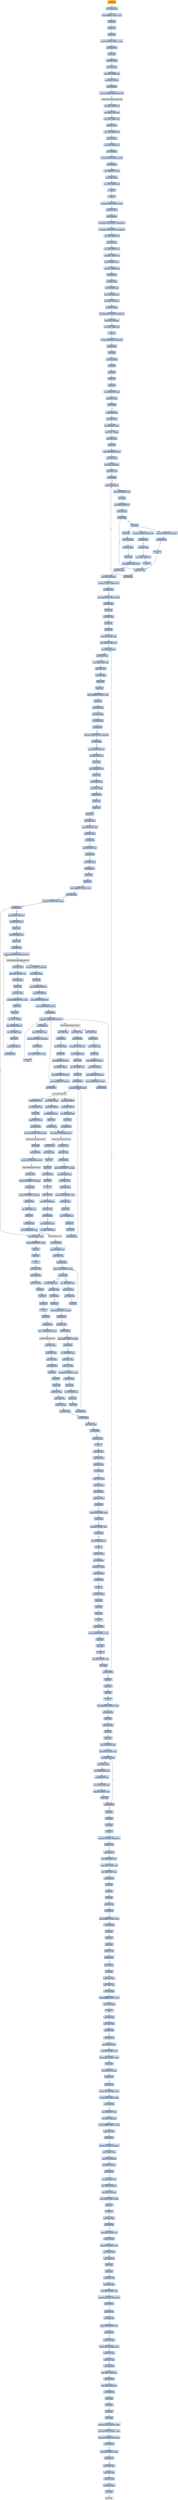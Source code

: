digraph G {
node[shape=rectangle,style=filled,fillcolor=lightsteelblue,color=lightsteelblue]
bgcolor="transparent"
a0x00411294pushl_ebp[label="start\npushl %ebp",color="lightgrey",fillcolor="orange"];
a0x00411295movl_esp_ebp[label="0x00411295\nmovl %esp, %ebp"];
a0x00411297addl_0xfffffff0UINT8_esp[label="0x00411297\naddl $0xfffffff0<UINT8>, %esp"];
a0x0041129apushl_ebx[label="0x0041129a\npushl %ebx"];
a0x0041129bpushl_esi[label="0x0041129b\npushl %esi"];
a0x0041129cpushl_edi[label="0x0041129c\npushl %edi"];
a0x0041129dmovl_0x410440UINT32_eax[label="0x0041129d\nmovl $0x410440<UINT32>, %eax"];
a0x004112a2call_0x004059c8[label="0x004112a2\ncall 0x004059c8"];
a0x004059c8pushl_ebx[label="0x004059c8\npushl %ebx"];
a0x004059c9movl_eax_ebx[label="0x004059c9\nmovl %eax, %ebx"];
a0x004059cbxorl_eax_eax[label="0x004059cb\nxorl %eax, %eax"];
a0x004059cdmovl_eax_0x00412788[label="0x004059cd\nmovl %eax, 0x00412788"];
a0x004059d2pushl_0x0UINT8[label="0x004059d2\npushl $0x0<UINT8>"];
a0x004059d4call_0x00405904[label="0x004059d4\ncall 0x00405904"];
a0x00405904jmp_GetModuleHandleA_kernel32_dll[label="0x00405904\njmp GetModuleHandleA@kernel32.dll"];
GetModuleHandleA_kernel32_dll[label="GetModuleHandleA@kernel32.dll",color="lightgrey",fillcolor="lightgrey"];
a0x004059d9movl_eax_0x004157f0[label="0x004059d9\nmovl %eax, 0x004157f0"];
a0x004059demovl_0x004157f0_eax[label="0x004059de\nmovl 0x004157f0, %eax"];
a0x004059e3movl_eax_0x00412794[label="0x004059e3\nmovl %eax, 0x00412794"];
a0x004059e8xorl_eax_eax[label="0x004059e8\nxorl %eax, %eax"];
a0x004059eamovl_eax_0x00412798[label="0x004059ea\nmovl %eax, 0x00412798"];
a0x004059efxorl_eax_eax[label="0x004059ef\nxorl %eax, %eax"];
a0x004059f1movl_eax_0x0041279c[label="0x004059f1\nmovl %eax, 0x0041279c"];
a0x004059f6call_0x004059bc[label="0x004059f6\ncall 0x004059bc"];
a0x004059bcmovl_0x412790UINT32_eax[label="0x004059bc\nmovl $0x412790<UINT32>, %eax"];
a0x004059c1call_0x004056f0[label="0x004059c1\ncall 0x004056f0"];
a0x004056f0movl_0x00412030_edx[label="0x004056f0\nmovl 0x00412030, %edx"];
a0x004056f6movl_edx_eax_[label="0x004056f6\nmovl %edx, (%eax)"];
a0x004056f8movl_eax_0x00412030[label="0x004056f8\nmovl %eax, 0x00412030"];
a0x004056fdret[label="0x004056fd\nret"];
a0x004059c6ret[label="0x004059c6\nret"];
a0x004059fbmovl_0x412790UINT32_edx[label="0x004059fb\nmovl $0x412790<UINT32>, %edx"];
a0x00405a00movl_ebx_eax[label="0x00405a00\nmovl %ebx, %eax"];
a0x00405a02call_0x00404004[label="0x00405a02\ncall 0x00404004"];
a0x00404004movl_0x401138UINT32_0x00413014[label="0x00404004\nmovl $0x401138<UINT32>, 0x00413014"];
a0x0040400emovl_0x401140UINT32_0x00413018[label="0x0040400e\nmovl $0x401140<UINT32>, 0x00413018"];
a0x00404018movl_eax_0x004157c8[label="0x00404018\nmovl %eax, 0x004157c8"];
a0x0040401dxorl_eax_eax[label="0x0040401d\nxorl %eax, %eax"];
a0x0040401fmovl_eax_0x004157cc[label="0x0040401f\nmovl %eax, 0x004157cc"];
a0x00404024movl_edx_0x004157d0[label="0x00404024\nmovl %edx, 0x004157d0"];
a0x0040402amovl_0x4edx__eax[label="0x0040402a\nmovl 0x4(%edx), %eax"];
a0x0040402dmovl_eax_0x0041302c[label="0x0040402d\nmovl %eax, 0x0041302c"];
a0x00404032call_0x00403ef0[label="0x00404032\ncall 0x00403ef0"];
a0x00403ef0xorl_edx_edx[label="0x00403ef0\nxorl %edx, %edx"];
a0x00403ef2leal__12ebp__eax[label="0x00403ef2\nleal -12(%ebp), %eax"];
a0x00403ef5movl_fs_edx__ecx[label="0x00403ef5\nmovl %fs:(%edx), %ecx"];
a0x00403ef8movl_eax_fs_edx_[label="0x00403ef8\nmovl %eax, %fs:(%edx)"];
a0x00403efbmovl_ecx_eax_[label="0x00403efb\nmovl %ecx, (%eax)"];
a0x00403efdmovl_0x403e50UINT32_0x4eax_[label="0x00403efd\nmovl $0x403e50<UINT32>, 0x4(%eax)"];
a0x00403f04movl_ebp_0x8eax_[label="0x00403f04\nmovl %ebp, 0x8(%eax)"];
a0x00403f07movl_eax_0x004157c4[label="0x00403f07\nmovl %eax, 0x004157c4"];
a0x00403f0cret[label="0x00403f0c\nret"];
a0x00404037movb_0x0UINT8_0x00413034[label="0x00404037\nmovb $0x0<UINT8>, 0x00413034"];
a0x0040403ecall_0x00403f9c[label="0x0040403e\ncall 0x00403f9c"];
a0x00403f9cpushl_ebp[label="0x00403f9c\npushl %ebp"];
a0x00403f9dmovl_esp_ebp[label="0x00403f9d\nmovl %esp, %ebp"];
a0x00403f9fpushl_ecx[label="0x00403f9f\npushl %ecx"];
a0x00403fa0pushl_ebx[label="0x00403fa0\npushl %ebx"];
a0x00403fa1pushl_esi[label="0x00403fa1\npushl %esi"];
a0x00403fa2pushl_edi[label="0x00403fa2\npushl %edi"];
a0x00403fa3movl_0x004157c8_eax[label="0x00403fa3\nmovl 0x004157c8, %eax"];
a0x00403fa8testl_eax_eax[label="0x00403fa8\ntestl %eax, %eax"];
a0x00403faaje_0x00403ffd[label="0x00403faa\nje 0x00403ffd"];
a0x00403facmovl_eax__edi[label="0x00403fac\nmovl (%eax), %edi"];
a0x00403faexorl_ebx_ebx[label="0x00403fae\nxorl %ebx, %ebx"];
a0x00403fb0movl_0x4eax__eax[label="0x00403fb0\nmovl 0x4(%eax), %eax"];
a0x00403fb3movl_eax__4ebp_[label="0x00403fb3\nmovl %eax, -4(%ebp)"];
a0x00403fb6xorl_eax_eax[label="0x00403fb6\nxorl %eax, %eax"];
a0x00403fb8pushl_ebp[label="0x00403fb8\npushl %ebp"];
a0x00403fb9pushl_0x403fe9UINT32[label="0x00403fb9\npushl $0x403fe9<UINT32>"];
a0x00403fbepushl_fs_eax_[label="0x00403fbe\npushl %fs:(%eax)"];
a0x00403fc1movl_esp_fs_eax_[label="0x00403fc1\nmovl %esp, %fs:(%eax)"];
a0x00403fc4cmpl_ebx_edi[label="0x00403fc4\ncmpl %ebx, %edi"];
a0x00403fc6jle_0x00403fdf[label="0x00403fc6\njle 0x00403fdf"];
a0x00403fc8movl__4ebp__eax[label="0x00403fc8\nmovl -4(%ebp), %eax"];
a0x00403fcbmovl_eaxebx8__esi[label="0x00403fcb\nmovl (%eax,%ebx,8), %esi"];
a0x00403fceincl_ebx[label="0x00403fce\nincl %ebx"];
a0x00403fcfmovl_ebx_0x004157cc[label="0x00403fcf\nmovl %ebx, 0x004157cc"];
a0x00403fd5testl_esi_esi[label="0x00403fd5\ntestl %esi, %esi"];
a0x00403fd7je_0x00403fdb[label="0x00403fd7\nje 0x00403fdb"];
a0x00403fdbcmpl_ebx_edi[label="0x00403fdb\ncmpl %ebx, %edi"];
a0x00403fddjg_0x00403fc8[label="0x00403fdd\njg 0x00403fc8"];
a0x00403fd9call_esi[label="0x00403fd9\ncall %esi"];
a0x00411000subl_0x1UINT8_0x004135b0[label="0x00411000\nsubl $0x1<UINT8>, 0x004135b0"];
a0x00411007jae_0x00411094[label="0x00411007\njae 0x00411094"];
a0x00411094ret[label="0x00411094\nret"];
a0x00411098subl_0x1UINT8_0x004157f8[label="0x00411098\nsubl $0x1<UINT8>, 0x004157f8"];
a0x0041109fjae_0x004110a8[label="0x0041109f\njae 0x004110a8"];
a0x004110a1xorl_eax_eax[label="0x004110a1\nxorl %eax, %eax"];
a0x004110a3movl_eax_0x004157fc[label="0x004110a3\nmovl %eax, 0x004157fc"];
a0x004110a8ret[label="0x004110a8\nret"];
a0x004110acpushl_ebp[label="0x004110ac\npushl %ebp"];
a0x004110admovl_esp_ebp[label="0x004110ad\nmovl %esp, %ebp"];
a0x004110afxorl_eax_eax[label="0x004110af\nxorl %eax, %eax"];
a0x004110b1pushl_ebp[label="0x004110b1\npushl %ebp"];
a0x004110b2pushl_0x41111eUINT32[label="0x004110b2\npushl $0x41111e<UINT32>"];
a0x004110b7pushl_fs_eax_[label="0x004110b7\npushl %fs:(%eax)"];
a0x004110bamovl_esp_fs_eax_[label="0x004110ba\nmovl %esp, %fs:(%eax)"];
a0x004110bdsubl_0x1UINT8_0x00415910[label="0x004110bd\nsubl $0x1<UINT8>, 0x00415910"];
a0x004110c4jae_0x00411110[label="0x004110c4\njae 0x00411110"];
a0x004110c6movl_0x40ba00UINT32_eax[label="0x004110c6\nmovl $0x40ba00<UINT32>, %eax"];
a0x004110cbcall_0x00404044[label="0x004110cb\ncall 0x00404044"];
a0x00404044pushl_ebx[label="0x00404044\npushl %ebx"];
a0x00404045xorl_ebx_ebx[label="0x00404045\nxorl %ebx, %ebx"];
a0x00404047pushl_edi[label="0x00404047\npushl %edi"];
a0x00404048pushl_esi[label="0x00404048\npushl %esi"];
a0x00404049movl_eaxebx__edi[label="0x00404049\nmovl (%eax,%ebx), %edi"];
a0x0040404cleal_0x4eaxebx__esi[label="0x0040404c\nleal 0x4(%eax,%ebx), %esi"];
a0x00404050movl_0x4esi__eax[label="0x00404050\nmovl 0x4(%esi), %eax"];
a0x00404053movl_esi__edx[label="0x00404053\nmovl (%esi), %edx"];
a0x00404055movl_eaxebx__eax[label="0x00404055\nmovl (%eax,%ebx), %eax"];
a0x00404058addl_ebx_edx[label="0x00404058\naddl %ebx, %edx"];
a0x0040405acall_0x00405844[label="0x0040405a\ncall 0x00405844"];
a0x00405844pushl_ebx[label="0x00405844\npushl %ebx"];
a0x00405845pushl_esi[label="0x00405845\npushl %esi"];
a0x00405846addl_0xfffff004UINT32_esp[label="0x00405846\naddl $0xfffff004<UINT32>, %esp"];
a0x0040584cpushl_eax[label="0x0040584c\npushl %eax"];
a0x0040584dmovl_edx_esi[label="0x0040584d\nmovl %edx, %esi"];
a0x0040584fmovl_eax_ebx[label="0x0040584f\nmovl %eax, %ebx"];
a0x00405851testl_ebx_ebx[label="0x00405851\ntestl %ebx, %ebx"];
a0x00405853je_0x00405892[label="0x00405853\nje 0x00405892"];
a0x00405855cmpl_0x10000UINT32_0x4ebx_[label="0x00405855\ncmpl $0x10000<UINT32>, 0x4(%ebx)"];
a0x0040585cjnl_0x00405888[label="0x0040585c\njnl 0x00405888"];
a0x0040585epushl_0x1000UINT32[label="0x0040585e\npushl $0x1000<UINT32>"];
a0x00405863leal_0x4esp__eax[label="0x00405863\nleal 0x4(%esp), %eax"];
a0x00405867pushl_eax[label="0x00405867\npushl %eax"];
a0x00405868movl_0x4ebx__eax[label="0x00405868\nmovl 0x4(%ebx), %eax"];
a0x0040586bpushl_eax[label="0x0040586b\npushl %eax"];
a0x0040586cmovl_ebx__eax[label="0x0040586c\nmovl (%ebx), %eax"];
a0x0040586emovl_eax__eax[label="0x0040586e\nmovl (%eax), %eax"];
a0x00405870call_0x00405174[label="0x00405870\ncall 0x00405174"];
a0x00405174pushl_ebx[label="0x00405174\npushl %ebx"];
a0x00405175pushl_esi[label="0x00405175\npushl %esi"];
a0x00405176pushl_edi[label="0x00405176\npushl %edi"];
a0x00405177movl_eax_esi[label="0x00405177\nmovl %eax, %esi"];
a0x00405179movl_0x00412030_ebx[label="0x00405179\nmovl 0x00412030, %ebx"];
a0x0040517ftestl_ebx_ebx[label="0x0040517f\ntestl %ebx, %ebx"];
a0x00405181je_0x004051a3[label="0x00405181\nje 0x004051a3"];
a0x00405183cmpl_0x4ebx__esi[label="0x00405183\ncmpl 0x4(%ebx), %esi"];
a0x00405186je_0x00405192[label="0x00405186\nje 0x00405192"];
a0x00405192movl_ebx_eax[label="0x00405192\nmovl %ebx, %eax"];
a0x00405194call_0x0040512c[label="0x00405194\ncall 0x0040512c"];
a0x0040512cpushl_ebx[label="0x0040512c\npushl %ebx"];
a0x0040512dpushl_esi[label="0x0040512d\npushl %esi"];
a0x0040512eaddl_0xfffffef8UINT32_esp[label="0x0040512e\naddl $0xfffffef8<UINT32>, %esp"];
a0x00405134movl_eax_ebx[label="0x00405134\nmovl %eax, %ebx"];
a0x00405136cmpl_0x0UINT8_0x10ebx_[label="0x00405136\ncmpl $0x0<UINT8>, 0x10(%ebx)"];
a0x0040513ajne_0x00405167[label="0x0040513a\njne 0x00405167"];
a0x0040513cpushl_0x105UINT32[label="0x0040513c\npushl $0x105<UINT32>"];
a0x00405141leal_0x4esp__eax[label="0x00405141\nleal 0x4(%esp), %eax"];
a0x00405145pushl_eax[label="0x00405145\npushl %eax"];
a0x00405146movl_0x4ebx__eax[label="0x00405146\nmovl 0x4(%ebx), %eax"];
a0x00405149pushl_eax[label="0x00405149\npushl %eax"];
a0x0040514acall_0x00401198[label="0x0040514a\ncall 0x00401198"];
a0x00401198jmp_GetModuleFileNameA_kernel32_dll[label="0x00401198\njmp GetModuleFileNameA@kernel32.dll"];
GetModuleFileNameA_kernel32_dll[label="GetModuleFileNameA@kernel32.dll",color="lightgrey",fillcolor="lightgrey"];
a0x0040514fmovl_esp_eax[label="0x0040514f\nmovl %esp, %eax"];
a0x00405151movb_0x1UINT8_dl[label="0x00405151\nmovb $0x1<UINT8>, %dl"];
a0x00405153call_0x00405390[label="0x00405153\ncall 0x00405390"];
a0x00405390pushl_ebp[label="0x00405390\npushl %ebp"];
a0x00405391movl_esp_ebp[label="0x00405391\nmovl %esp, %ebp"];
a0x00405393addl_0xfffffee0UINT32_esp[label="0x00405393\naddl $0xfffffee0<UINT32>, %esp"];
a0x00405399pushl_ebx[label="0x00405399\npushl %ebx"];
a0x0040539apushl_esi[label="0x0040539a\npushl %esi"];
a0x0040539bmovl_eax__4ebp_[label="0x0040539b\nmovl %eax, -4(%ebp)"];
a0x0040539epushl_0x105UINT32[label="0x0040539e\npushl $0x105<UINT32>"];
a0x004053a3leal__285ebp__eax[label="0x004053a3\nleal -285(%ebp), %eax"];
a0x004053a9pushl_eax[label="0x004053a9\npushl %eax"];
a0x004053aapushl_0x0UINT8[label="0x004053aa\npushl $0x0<UINT8>"];
a0x004053accall_0x00401198[label="0x004053ac\ncall 0x00401198"];
a0x004053b1movb_0x0UINT8__18ebp_[label="0x004053b1\nmovb $0x0<UINT8>, -18(%ebp)"];
a0x004053b5leal__8ebp__eax[label="0x004053b5\nleal -8(%ebp), %eax"];
a0x004053b8pushl_eax[label="0x004053b8\npushl %eax"];
a0x004053b9pushl_0xf0019UINT32[label="0x004053b9\npushl $0xf0019<UINT32>"];
a0x004053bepushl_0x0UINT8[label="0x004053be\npushl $0x0<UINT8>"];
a0x004053c0pushl_0x4055c0UINT32[label="0x004053c0\npushl $0x4055c0<UINT32>"];
a0x004053c5pushl_0x80000001UINT32[label="0x004053c5\npushl $0x80000001<UINT32>"];
a0x004053cacall_0x004011f0[label="0x004053ca\ncall 0x004011f0"];
a0x004011f0jmp_RegOpenKeyExA_advapi32_dll[label="0x004011f0\njmp RegOpenKeyExA@advapi32.dll"];
a0x0041111ejmp_0x00403c24[label="0x0041111e\njmp 0x00403c24"];
a0x00403c24movl_0x4esp__eax[label="0x00403c24\nmovl 0x4(%esp), %eax"];
a0x00403c28testl_0x6UINT32_0x4eax_[label="0x00403c28\ntestl $0x6<UINT32>, 0x4(%eax)"];
a0x00403c2fje_0x00403cc4[label="0x00403c2f\nje 0x00403cc4"];
a0x00403cc4movl_0x1UINT32_eax[label="0x00403cc4\nmovl $0x1<UINT32>, %eax"];
a0x00403cc9ret[label="0x00403cc9\nret"];
RegOpenKeyExA_advapi32_dll[label="RegOpenKeyExA@advapi32.dll",color="lightgrey",fillcolor="lightgrey"];
a0x004053cftestl_eax_eax[label="0x004053cf\ntestl %eax, %eax"];
a0x004053d1je_0x00405413[label="0x004053d1\nje 0x00405413"];
a0x004053d3leal__8ebp__eax[label="0x004053d3\nleal -8(%ebp), %eax"];
a0x004053d6pushl_eax[label="0x004053d6\npushl %eax"];
a0x004053d7pushl_0xf0019UINT32[label="0x004053d7\npushl $0xf0019<UINT32>"];
a0x004053dcpushl_0x0UINT8[label="0x004053dc\npushl $0x0<UINT8>"];
a0x004053depushl_0x4055c0UINT32[label="0x004053de\npushl $0x4055c0<UINT32>"];
a0x004053e3pushl_0x80000002UINT32[label="0x004053e3\npushl $0x80000002<UINT32>"];
a0x004053e8call_0x004011f0[label="0x004053e8\ncall 0x004011f0"];
a0x004053edtestl_eax_eax[label="0x004053ed\ntestl %eax, %eax"];
a0x004053efje_0x00405413[label="0x004053ef\nje 0x00405413"];
a0x004053f1leal__8ebp__eax[label="0x004053f1\nleal -8(%ebp), %eax"];
a0x004053f4pushl_eax[label="0x004053f4\npushl %eax"];
a0x004053f5pushl_0xf0019UINT32[label="0x004053f5\npushl $0xf0019<UINT32>"];
a0x004053fapushl_0x0UINT8[label="0x004053fa\npushl $0x0<UINT8>"];
a0x004053fcpushl_0x4055dcUINT32[label="0x004053fc\npushl $0x4055dc<UINT32>"];
a0x00405401pushl_0x80000001UINT32[label="0x00405401\npushl $0x80000001<UINT32>"];
a0x00405406call_0x004011f0[label="0x00405406\ncall 0x004011f0"];
a0x0040540btestl_eax_eax[label="0x0040540b\ntestl %eax, %eax"];
a0x0040540djne_0x0040549c[label="0x0040540d\njne 0x0040549c"];
a0x0040549cpushl_0x105UINT32[label="0x0040549c\npushl $0x105<UINT32>"];
a0x004054a1movl__4ebp__eax[label="0x004054a1\nmovl -4(%ebp), %eax"];
a0x004054a4pushl_eax[label="0x004054a4\npushl %eax"];
a0x004054a5leal__285ebp__eax[label="0x004054a5\nleal -285(%ebp), %eax"];
a0x004054abpushl_eax[label="0x004054ab\npushl %eax"];
a0x004054accall_0x004011d0[label="0x004054ac\ncall 0x004011d0"];
a0x004011d0jmp_lstrcpynA_kernel32_dll[label="0x004011d0\njmp lstrcpynA@kernel32.dll"];
lstrcpyn_kernel32_dll[label="lstrcpyn@kernel32.dll",color="lightgrey",fillcolor="lightgrey"];
a0x004054b1pushl_0x5UINT8[label="0x004054b1\npushl $0x5<UINT8>"];
a0x004054b3leal__13ebp__eax[label="0x004054b3\nleal -13(%ebp), %eax"];
a0x004054b6pushl_eax[label="0x004054b6\npushl %eax"];
a0x004054b7pushl_0x3UINT8[label="0x004054b7\npushl $0x3<UINT8>"];
a0x004054b9call_0x004011b8[label="0x004054b9\ncall 0x004011b8"];
a0x004011b8jmp_GetThreadLocale_kernel32_dll[label="0x004011b8\njmp GetThreadLocale@kernel32.dll"];
GetThreadLocale_kernel32_dll[label="GetThreadLocale@kernel32.dll",color="lightgrey",fillcolor="lightgrey"];
a0x004054bepushl_eax[label="0x004054be\npushl %eax"];
a0x004054bfcall_0x00401190[label="0x004054bf\ncall 0x00401190"];
a0x00401190jmp_GetLocaleInfoA_kernel32_dll[label="0x00401190\njmp GetLocaleInfoA@kernel32.dll"];
GetLocaleInfoA_kernel32_dll[label="GetLocaleInfoA@kernel32.dll",color="lightgrey",fillcolor="lightgrey"];
a0x004054c4xorl_esi_esi[label="0x004054c4\nxorl %esi, %esi"];
a0x004054c6cmpb_0x0UINT8__285ebp_[label="0x004054c6\ncmpb $0x0<UINT8>, -285(%ebp)"];
a0x004054cdje_0x004055b6[label="0x004054cd\nje 0x004055b6"];
a0x004054d3cmpb_0x0UINT8__13ebp_[label="0x004054d3\ncmpb $0x0<UINT8>, -13(%ebp)"];
a0x004054d7jne_0x004054e3[label="0x004054d7\njne 0x004054e3"];
a0x004054e3leal__285ebp__eax[label="0x004054e3\nleal -285(%ebp), %eax"];
a0x004054e9pushl_eax[label="0x004054e9\npushl %eax"];
a0x004054eacall_0x004011d8[label="0x004054ea\ncall 0x004011d8"];
a0x004011d8jmp_lstrlenA_kernel32_dll[label="0x004011d8\njmp lstrlenA@kernel32.dll"];
lstrlen_kernel32_dll[label="lstrlen@kernel32.dll",color="lightgrey",fillcolor="lightgrey"];
a0x004054efmovl_eax_ebx[label="0x004054ef\nmovl %eax, %ebx"];
a0x004054f1leal__285ebp__eax[label="0x004054f1\nleal -285(%ebp), %eax"];
a0x004054f7addl_eax_ebx[label="0x004054f7\naddl %eax, %ebx"];
a0x004054f9jmp_0x004054fc[label="0x004054f9\njmp 0x004054fc"];
a0x004054fccmpb_0x2eUINT8_ebx_[label="0x004054fc\ncmpb $0x2e<UINT8>, (%ebx)"];
a0x004054ffje_0x0040550b[label="0x004054ff\nje 0x0040550b"];
a0x00405501leal__285ebp__eax[label="0x00405501\nleal -285(%ebp), %eax"];
a0x00405507cmpl_eax_ebx[label="0x00405507\ncmpl %eax, %ebx"];
a0x00405509jne_0x004054fb[label="0x00405509\njne 0x004054fb"];
a0x004054fbdecl_ebx[label="0x004054fb\ndecl %ebx"];
a0x0040550bleal__285ebp__eax[label="0x0040550b\nleal -285(%ebp), %eax"];
a0x00405511cmpl_eax_ebx[label="0x00405511\ncmpl %eax, %ebx"];
a0x00405513je_0x004055b6[label="0x00405513\nje 0x004055b6"];
a0x00405519incl_ebx[label="0x00405519\nincl %ebx"];
a0x0040551acmpb_0x0UINT8__18ebp_[label="0x0040551a\ncmpb $0x0<UINT8>, -18(%ebp)"];
a0x0040551eje_0x00405548[label="0x0040551e\nje 0x00405548"];
a0x00405548testl_esi_esi[label="0x00405548\ntestl %esi, %esi"];
a0x0040554ajne_0x004055b6[label="0x0040554a\njne 0x004055b6"];
a0x0040554ccmpb_0x0UINT8__13ebp_[label="0x0040554c\ncmpb $0x0<UINT8>, -13(%ebp)"];
a0x00405550je_0x004055b6[label="0x00405550\nje 0x004055b6"];
a0x00405552leal__285ebp__eax[label="0x00405552\nleal -285(%ebp), %eax"];
a0x00405558movl_ebx_edx[label="0x00405558\nmovl %ebx, %edx"];
a0x0040555asubl_eax_edx[label="0x0040555a\nsubl %eax, %edx"];
a0x0040555cmovl_0x105UINT32_eax[label="0x0040555c\nmovl $0x105<UINT32>, %eax"];
a0x00405561subl_edx_eax[label="0x00405561\nsubl %edx, %eax"];
a0x00405563pushl_eax[label="0x00405563\npushl %eax"];
a0x00405564leal__13ebp__eax[label="0x00405564\nleal -13(%ebp), %eax"];
a0x00405567pushl_eax[label="0x00405567\npushl %eax"];
a0x00405568pushl_ebx[label="0x00405568\npushl %ebx"];
a0x00405569call_0x004011d0[label="0x00405569\ncall 0x004011d0"];
a0x0040556epushl_0x2UINT8[label="0x0040556e\npushl $0x2<UINT8>"];
a0x00405570pushl_0x0UINT8[label="0x00405570\npushl $0x0<UINT8>"];
a0x00405572leal__285ebp__eax[label="0x00405572\nleal -285(%ebp), %eax"];
a0x00405578pushl_eax[label="0x00405578\npushl %eax"];
a0x00405579call_0x004011c0[label="0x00405579\ncall 0x004011c0"];
a0x004011c0jmp_LoadLibraryExA_kernel32_dll[label="0x004011c0\njmp LoadLibraryExA@kernel32.dll"];
LoadLibraryExA_kernel32_dll[label="LoadLibraryExA@kernel32.dll",color="lightgrey",fillcolor="lightgrey"];
a0x0040557emovl_eax_esi[label="0x0040557e\nmovl %eax, %esi"];
a0x00405580testl_esi_esi[label="0x00405580\ntestl %esi, %esi"];
a0x00405582jne_0x004055b6[label="0x00405582\njne 0x004055b6"];
a0x00405584movb_0x0UINT8__11ebp_[label="0x00405584\nmovb $0x0<UINT8>, -11(%ebp)"];
a0x00405588leal__285ebp__eax[label="0x00405588\nleal -285(%ebp), %eax"];
a0x0040558emovl_ebx_edx[label="0x0040558e\nmovl %ebx, %edx"];
a0x00405590subl_eax_edx[label="0x00405590\nsubl %eax, %edx"];
a0x00405592movl_0x105UINT32_eax[label="0x00405592\nmovl $0x105<UINT32>, %eax"];
a0x00405597subl_edx_eax[label="0x00405597\nsubl %edx, %eax"];
a0x00405599pushl_eax[label="0x00405599\npushl %eax"];
a0x0040559aleal__13ebp__eax[label="0x0040559a\nleal -13(%ebp), %eax"];
a0x0040559dpushl_eax[label="0x0040559d\npushl %eax"];
a0x0040559epushl_ebx[label="0x0040559e\npushl %ebx"];
a0x0040559fcall_0x004011d0[label="0x0040559f\ncall 0x004011d0"];
a0x004055a4pushl_0x2UINT8[label="0x004055a4\npushl $0x2<UINT8>"];
a0x004055a6pushl_0x0UINT8[label="0x004055a6\npushl $0x0<UINT8>"];
a0x004055a8leal__285ebp__eax[label="0x004055a8\nleal -285(%ebp), %eax"];
a0x004055aepushl_eax[label="0x004055ae\npushl %eax"];
a0x004055afcall_0x004011c0[label="0x004055af\ncall 0x004011c0"];
a0x004055b4movl_eax_esi[label="0x004055b4\nmovl %eax, %esi"];
a0x004055b6movl_esi_eax[label="0x004055b6\nmovl %esi, %eax"];
a0x004055b8popl_esi[label="0x004055b8\npopl %esi"];
a0x004055b9popl_ebx[label="0x004055b9\npopl %ebx"];
a0x004055bamovl_ebp_esp[label="0x004055ba\nmovl %ebp, %esp"];
a0x004055bcpopl_ebp[label="0x004055bc\npopl %ebp"];
a0x004055bdret[label="0x004055bd\nret"];
a0x00405158movl_eax_esi[label="0x00405158\nmovl %eax, %esi"];
a0x0040515amovl_esi_0x10ebx_[label="0x0040515a\nmovl %esi, 0x10(%ebx)"];
a0x0040515dtestl_esi_esi[label="0x0040515d\ntestl %esi, %esi"];
a0x0040515fjne_0x00405167[label="0x0040515f\njne 0x00405167"];
a0x00405161movl_0x4ebx__eax[label="0x00405161\nmovl 0x4(%ebx), %eax"];
a0x00405164movl_eax_0x10ebx_[label="0x00405164\nmovl %eax, 0x10(%ebx)"];
a0x00405167movl_0x10ebx__eax[label="0x00405167\nmovl 0x10(%ebx), %eax"];
a0x0040516aaddl_0x108UINT32_esp[label="0x0040516a\naddl $0x108<UINT32>, %esp"];
a0x00405170popl_esi[label="0x00405170\npopl %esi"];
a0x00405171popl_ebx[label="0x00405171\npopl %ebx"];
a0x00405172ret[label="0x00405172\nret"];
a0x00405199movl_eax_edi[label="0x00405199\nmovl %eax, %edi"];
a0x0040519bjmp_0x004051a5[label="0x0040519b\njmp 0x004051a5"];
a0x004051a5movl_edi_eax[label="0x004051a5\nmovl %edi, %eax"];
a0x004051a7popl_edi[label="0x004051a7\npopl %edi"];
a0x004051a8popl_esi[label="0x004051a8\npopl %esi"];
a0x004051a9popl_ebx[label="0x004051a9\npopl %ebx"];
a0x004051aaret[label="0x004051aa\nret"];
a0x00405875pushl_eax[label="0x00405875\npushl %eax"];
a0x00405876call_0x004011c8[label="0x00405876\ncall 0x004011c8"];
a0x004011c8jmp_LoadStringA_user32_dll[label="0x004011c8\njmp LoadStringA@user32.dll"];
LoadStringA_user32_dll[label="LoadStringA@user32.dll",color="lightgrey",fillcolor="lightgrey"];
a0x0040587bmovl_eax_ecx[label="0x0040587b\nmovl %eax, %ecx"];
a0x0040587dmovl_esp_edx[label="0x0040587d\nmovl %esp, %edx"];
a0x0040587fmovl_esi_eax[label="0x0040587f\nmovl %esi, %eax"];
a0x00405881call_0x00404394[label="0x00405881\ncall 0x00404394"];
a0x00404394pushl_ebx[label="0x00404394\npushl %ebx"];
a0x00404395pushl_esi[label="0x00404395\npushl %esi"];
a0x00404396pushl_edi[label="0x00404396\npushl %edi"];
a0x00404397movl_eax_ebx[label="0x00404397\nmovl %eax, %ebx"];
a0x00404399movl_edx_esi[label="0x00404399\nmovl %edx, %esi"];
a0x0040439bmovl_ecx_edi[label="0x0040439b\nmovl %ecx, %edi"];
a0x0040439dmovl_edi_eax[label="0x0040439d\nmovl %edi, %eax"];
a0x0040439fcall_0x00404368[label="0x0040439f\ncall 0x00404368"];
a0x00404368testl_eax_eax[label="0x00404368\ntestl %eax, %eax"];
a0x0040436ajle_0x00404390[label="0x0040436a\njle 0x00404390"];
a0x00404390xorl_eax_eax[label="0x00404390\nxorl %eax, %eax"];
a0x00404392ret[label="0x00404392\nret"];
a0x004043a4movl_edi_ecx[label="0x004043a4\nmovl %edi, %ecx"];
a0x004043a6movl_eax_edi[label="0x004043a6\nmovl %eax, %edi"];
a0x004043a8testl_esi_esi[label="0x004043a8\ntestl %esi, %esi"];
a0x004043aaje_0x004043b5[label="0x004043aa\nje 0x004043b5"];
a0x004043acmovl_eax_edx[label="0x004043ac\nmovl %eax, %edx"];
a0x004043aemovl_esi_eax[label="0x004043ae\nmovl %esi, %eax"];
a0x004043b0call_0x00402f40[label="0x004043b0\ncall 0x00402f40"];
a0x00402f40cmpl_edx_eax[label="0x00402f40\ncmpl %edx, %eax"];
a0x00402f42je_0x00402f75[label="0x00402f42\nje 0x00402f75"];
a0x00402f44cmpl_0x20UINT8_ecx[label="0x00402f44\ncmpl $0x20<UINT8>, %ecx"];
a0x00402f47ja_0x00402fc5[label="0x00402f47\nja 0x00402fc5"];
a0x00402f49subl_0x8UINT8_ecx[label="0x00402f49\nsubl $0x8<UINT8>, %ecx"];
a0x00402f4cjg_0x00402f55[label="0x00402f4c\njg 0x00402f55"];
a0x00402f4ejmp_0x402f98ecx4_[label="0x00402f4e\njmp 0x402f98(,%ecx,4)"];
a0x00402f75ret[label="0x00402f75\nret"];
a0x004043b5movl_ebx_eax[label="0x004043b5\nmovl %ebx, %eax"];
a0x004043b7call_0x004042a4[label="0x004043b7\ncall 0x004042a4"];
a0x004042a4movl_eax__edx[label="0x004042a4\nmovl (%eax), %edx"];
a0x004042a6testl_edx_edx[label="0x004042a6\ntestl %edx, %edx"];
a0x004042a8je_0x004042c6[label="0x004042a8\nje 0x004042c6"];
a0x004042c6ret[label="0x004042c6\nret"];
a0x004043bcmovl_edi_ebx_[label="0x004043bc\nmovl %edi, (%ebx)"];
a0x004043bepopl_edi[label="0x004043be\npopl %edi"];
a0x004043bfpopl_esi[label="0x004043bf\npopl %esi"];
a0x004043c0popl_ebx[label="0x004043c0\npopl %ebx"];
a0x004043c1ret[label="0x004043c1\nret"];
a0x00405886jmp_0x00405892[label="0x00405886\njmp 0x00405892"];
a0x00405892addl_0x1000UINT32_esp[label="0x00405892\naddl $0x1000<UINT32>, %esp"];
a0x00405898popl_esi[label="0x00405898\npopl %esi"];
a0x00405899popl_ebx[label="0x00405899\npopl %ebx"];
a0x0040589aret[label="0x0040589a\nret"];
a0x0040405faddl_0x8UINT8_esi[label="0x0040405f\naddl $0x8<UINT8>, %esi"];
a0x00404062decl_edi[label="0x00404062\ndecl %edi"];
a0x00404063jne_0x00404050[label="0x00404063\njne 0x00404050"];
a0x00404065popl_esi[label="0x00404065\npopl %esi"];
a0x00404066popl_edi[label="0x00404066\npopl %edi"];
a0x00404067popl_ebx[label="0x00404067\npopl %ebx"];
a0x00404068ret[label="0x00404068\nret"];
a0x004110d0movl_0x40baecUINT32_eax[label="0x004110d0\nmovl $0x40baec<UINT32>, %eax"];
a0x004110d5call_0x0040406c[label="0x004110d5\ncall 0x0040406c"];
a0x0040406cpushl_ebx[label="0x0040406c\npushl %ebx"];
a0x0040406dxorl_ebx_ebx[label="0x0040406d\nxorl %ebx, %ebx"];
a0x0040406fpushl_edi[label="0x0040406f\npushl %edi"];
a0x00404070pushl_esi[label="0x00404070\npushl %esi"];
a0x00404071movl_eaxebx__edi[label="0x00404071\nmovl (%eax,%ebx), %edi"];
a0x00404074leal_0x4eaxebx__esi[label="0x00404074\nleal 0x4(%eax,%ebx), %esi"];
a0x00404078movl_0x4esi__eax[label="0x00404078\nmovl 0x4(%esi), %eax"];
a0x0040407bmovl_esi__edx[label="0x0040407b\nmovl (%esi), %edx"];
a0x0040407dmovl_eaxebx__eax[label="0x0040407d\nmovl (%eax,%ebx), %eax"];
a0x00404080addl_0x8esi__eax[label="0x00404080\naddl 0x8(%esi), %eax"];
a0x00404083movl_eax_edxebx_[label="0x00404083\nmovl %eax, (%edx,%ebx)"];
a0x00404086addl_0xcUINT8_esi[label="0x00404086\naddl $0xc<UINT8>, %esi"];
a0x00404089decl_edi[label="0x00404089\ndecl %edi"];
a0x0040408ajne_0x00404078[label="0x0040408a\njne 0x00404078"];
a0x0040408cpopl_esi[label="0x0040408c\npopl %esi"];
a0x0040408dpopl_edi[label="0x0040408d\npopl %edi"];
a0x0040408epopl_ebx[label="0x0040408e\npopl %ebx"];
a0x0040408fret[label="0x0040408f\nret"];
a0x004110dacmpb_0x0UINT8_0x004157ed[label="0x004110da\ncmpb $0x0<UINT8>, 0x004157ed"];
a0x004110e1je_0x004110f2[label="0x004110e1\nje 0x004110f2"];
a0x004110f2call_0x0040a7e8[label="0x004110f2\ncall 0x0040a7e8"];
a0x0040a7e8movl_0x00412b0c_ecx[label="0x0040a7e8\nmovl 0x00412b0c, %ecx"];
a0x0040a7eemovb_0x1UINT8_dl[label="0x0040a7ee\nmovb $0x1<UINT8>, %dl"];
a0x0040a7f0movl_0x00405fe4_eax[label="0x0040a7f0\nmovl 0x00405fe4, %eax"];
a0x0040a7f5call_0x0040a1f0[label="0x0040a7f5\ncall 0x0040a1f0"];
a0x0040a1f0pushl_ebx[label="0x0040a1f0\npushl %ebx"];
a0x0040a1f1pushl_esi[label="0x0040a1f1\npushl %esi"];
a0x0040a1f2pushl_edi[label="0x0040a1f2\npushl %edi"];
a0x0040a1f3testb_dl_dl[label="0x0040a1f3\ntestb %dl, %dl"];
a0x0040a1f5je_0x0040a1ff[label="0x0040a1f5\nje 0x0040a1ff"];
a0x0040a1f7addl_0xfffffff0UINT8_esp[label="0x0040a1f7\naddl $0xfffffff0<UINT8>, %esp"];
a0x0040a1facall_0x00403950[label="0x0040a1fa\ncall 0x00403950"];
a0x00403950pushl_edx[label="0x00403950\npushl %edx"];
a0x00403951pushl_ecx[label="0x00403951\npushl %ecx"];
a0x00403952pushl_ebx[label="0x00403952\npushl %ebx"];
a0x00403953testb_dl_dl[label="0x00403953\ntestb %dl, %dl"];
a0x00403955jl_0x0040395a[label="0x00403955\njl 0x0040395a"];
a0x00403957call__12eax_[label="0x00403957\ncall -12(%eax)"];
a0x004036a0pushl_ebx[label="0x004036a0\npushl %ebx"];
a0x004036a1movl_eax_ebx[label="0x004036a1\nmovl %eax, %ebx"];
a0x004036a3movl_ebx_eax[label="0x004036a3\nmovl %ebx, %eax"];
a0x004036a5call_0x004036d0[label="0x004036a5\ncall 0x004036d0"];
a0x004036d0addl_0xffffffd8UINT8_eax[label="0x004036d0\naddl $0xffffffd8<UINT8>, %eax"];
a0x004036d3movl_eax__eax[label="0x004036d3\nmovl (%eax), %eax"];
a0x004036d5ret[label="0x004036d5\nret"];
a0x004036aacall_0x00402d84[label="0x004036aa\ncall 0x00402d84"];
a0x00402d84testl_eax_eax[label="0x00402d84\ntestl %eax, %eax"];
a0x00402d86jle_0x00402d9b[label="0x00402d86\njle 0x00402d9b"];
a0x00402d88call_0x0041271c[label="0x00402d88\ncall 0x0041271c"];
a0x00401890leal_0x3eax__edx[label="0x00401890\nleal 0x3(%eax), %edx"];
a0x00401893shrl_0x3UINT8_edx[label="0x00401893\nshrl $0x3<UINT8>, %edx"];
a0x00401896cmpl_0xa2cUINT32_eax[label="0x00401896\ncmpl $0xa2c<UINT32>, %eax"];
a0x0040189bpushl_ebx[label="0x0040189b\npushl %ebx"];
a0x0040189cmovb_0x00413045_cl[label="0x0040189c\nmovb 0x00413045, %cl"];
a0x004018a2ja_0x00401af0[label="0x004018a2\nja 0x00401af0"];
a0x004018a8testb_cl_cl[label="0x004018a8\ntestb %cl, %cl"];
a0x004018aamovzbl_0x4135b8edx__eax[label="0x004018aa\nmovzbl 0x4135b8(%edx), %eax"];
a0x004018b1leal_0x41203ceax8__ebx[label="0x004018b1\nleal 0x41203c(,%eax,8), %ebx"];
a0x004018b8jne_0x00401910[label="0x004018b8\njne 0x00401910"];
a0x004018bamovl_0x4ebx__edx[label="0x004018ba\nmovl 0x4(%ebx), %edx"];
a0x004018bdmovl_0x8edx__eax[label="0x004018bd\nmovl 0x8(%edx), %eax"];
a0x004018c0movl_0xfffffff8UINT32_ecx[label="0x004018c0\nmovl $0xfffffff8<UINT32>, %ecx"];
a0x004018c5cmpl_ebx_edx[label="0x004018c5\ncmpl %ebx, %edx"];
a0x004018c7je_0x004018e0[label="0x004018c7\nje 0x004018e0"];
a0x004018c9addl_0x1UINT8_0xcedx_[label="0x004018c9\naddl $0x1<UINT8>, 0xc(%edx)"];
a0x004018cdandl__4eax__ecx[label="0x004018cd\nandl -4(%eax), %ecx"];
a0x004018d0movl_ecx_0x8edx_[label="0x004018d0\nmovl %ecx, 0x8(%edx)"];
a0x004018d3movl_edx__4eax_[label="0x004018d3\nmovl %edx, -4(%eax)"];
a0x004018d6je_0x00401900[label="0x004018d6\nje 0x00401900"];
a0x00401900movl_0x4edx__ecx[label="0x00401900\nmovl 0x4(%edx), %ecx"];
a0x00401903movl_ebx_0x14ecx_[label="0x00401903\nmovl %ebx, 0x14(%ecx)"];
a0x00401906movl_ecx_0x4ebx_[label="0x00401906\nmovl %ecx, 0x4(%ebx)"];
a0x00401909movb_0x0UINT8_ebx_[label="0x00401909\nmovb $0x0<UINT8>, (%ebx)"];
a0x0040190cpopl_ebx[label="0x0040190c\npopl %ebx"];
a0x0040190dret[label="0x0040190d\nret"];
a0x00402d8etestl_eax_eax[label="0x00402d8e\ntestl %eax, %eax"];
a0x00402d90je_0x00402d94[label="0x00402d90\nje 0x00402d94"];
a0x00402d94movb_0x1UINT8_al[label="0x00402d94\nmovb $0x1<UINT8>, %al"];
a0x00402d96jmp_0x00402ea0[label="0x00402d96\njmp 0x00402ea0"];
a0x00402ea0andl_0x7fUINT8_eax[label="0x00402ea0\nandl $0x7f<UINT8>, %eax"];
a0x00402ea3movl_esp__edx[label="0x00402ea3\nmovl (%esp), %edx"];
a0x00402ea6jmp_0x00402e54[label="0x00402ea6\njmp 0x00402e54"];
a0x00402e54pushl_ebx[label="0x00402e54\npushl %ebx"];
a0x00402e55pushl_esi[label="0x00402e55\npushl %esi"];
a0x00402e56movl_edx_esi[label="0x00402e56\nmovl %edx, %esi"];
a0x00402e58movl_eax_ebx[label="0x00402e58\nmovl %eax, %ebx"];
a0x00402e5aandb_0x7fUINT8_bl[label="0x00402e5a\nandb $0x7f<UINT8>, %bl"];
a0x00402e5dcmpl_0x0UINT8_0x00413008[label="0x00402e5d\ncmpl $0x0<UINT8>, 0x00413008"];
a0x00402e64je_0x00402e70[label="0x00402e64\nje 0x00402e70"];
a0x00402e70testb_bl_bl[label="0x00402e70\ntestb %bl, %bl"];
a0x00402e72jne_0x00402e81[label="0x00402e72\njne 0x00402e81"];
a0x00402e81cmpb_0x18UINT8_bl[label="0x00402e81\ncmpb $0x18<UINT8>, %bl"];
a0x00402e84ja_0x00402e90[label="0x00402e84\nja 0x00402e90"];
a0x00402e86movzbl_bl_eax[label="0x00402e86\nmovzbl %bl, %eax"];
a0x00402e89movzbl_0x412734eax__ebx[label="0x00402e89\nmovzbl 0x412734(%eax), %ebx"];
a0x00402e90movzbl_bl_eax[label="0x00402e90\nmovzbl %bl, %eax"];
a0x00402e93movl_esi_edx[label="0x00402e93\nmovl %esi, %edx"];
a0x00402e95call_0x00402e48[label="0x00402e95\ncall 0x00402e48"];
a0x00402e48movl_edx_0x00412004[label="0x00402e48\nmovl %edx, 0x00412004"];
a0x00402e4ecall_0x0040428c[label="0x00402e4e\ncall 0x0040428c"];
a0x0040428cmovl_eax_0x00412000[label="0x0040428c\nmovl %eax, 0x00412000"];
a0x00404291call_0x004041b0[label="0x00404291\ncall 0x004041b0"];
a0x004041b0pushl_ebx[label="0x004041b0\npushl %ebx"];
a0x004041b1pushl_esi[label="0x004041b1\npushl %esi"];
a0x004041b2pushl_edi[label="0x004041b2\npushl %edi"];
a0x004041b3pushl_ebp[label="0x004041b3\npushl %ebp"];
a0x004041b4movl_0x4157c0UINT32_ebx[label="0x004041b4\nmovl $0x4157c0<UINT32>, %ebx"];
a0x004041b9movl_0x413040UINT32_edi[label="0x004041b9\nmovl $0x413040<UINT32>, %edi"];
a0x004041becmpb_0x0UINT8_0x28ebx_[label="0x004041be\ncmpb $0x0<UINT8>, 0x28(%ebx)"];
a0x004041c2jne_0x004041d8[label="0x004041c2\njne 0x004041d8"];
a0x004041c4cmpl_0x0UINT8_edi_[label="0x004041c4\ncmpl $0x0<UINT8>, (%edi)"];
a0x004041c7je_0x004041d8[label="0x004041c7\nje 0x004041d8"];
a0x004041c9movl_edi__eax[label="0x004041c9\nmovl (%edi), %eax"];
a0x004041cbmovl_eax_esi[label="0x004041cb\nmovl %eax, %esi"];
a0x004041cdxorl_eax_eax[label="0x004041cd\nxorl %eax, %eax"];
a0x004041cfmovl_eax_edi_[label="0x004041cf\nmovl %eax, (%edi)"];
a0x004041d1call_esi[label="0x004041d1\ncall %esi"];
a0x00000ffd[label="0x00000ffd",color="lightgrey",fillcolor="lightgrey"];
a0x00411294pushl_ebp -> a0x00411295movl_esp_ebp [color="#000000"];
a0x00411295movl_esp_ebp -> a0x00411297addl_0xfffffff0UINT8_esp [color="#000000"];
a0x00411297addl_0xfffffff0UINT8_esp -> a0x0041129apushl_ebx [color="#000000"];
a0x0041129apushl_ebx -> a0x0041129bpushl_esi [color="#000000"];
a0x0041129bpushl_esi -> a0x0041129cpushl_edi [color="#000000"];
a0x0041129cpushl_edi -> a0x0041129dmovl_0x410440UINT32_eax [color="#000000"];
a0x0041129dmovl_0x410440UINT32_eax -> a0x004112a2call_0x004059c8 [color="#000000"];
a0x004112a2call_0x004059c8 -> a0x004059c8pushl_ebx [color="#000000"];
a0x004059c8pushl_ebx -> a0x004059c9movl_eax_ebx [color="#000000"];
a0x004059c9movl_eax_ebx -> a0x004059cbxorl_eax_eax [color="#000000"];
a0x004059cbxorl_eax_eax -> a0x004059cdmovl_eax_0x00412788 [color="#000000"];
a0x004059cdmovl_eax_0x00412788 -> a0x004059d2pushl_0x0UINT8 [color="#000000"];
a0x004059d2pushl_0x0UINT8 -> a0x004059d4call_0x00405904 [color="#000000"];
a0x004059d4call_0x00405904 -> a0x00405904jmp_GetModuleHandleA_kernel32_dll [color="#000000"];
a0x00405904jmp_GetModuleHandleA_kernel32_dll -> GetModuleHandleA_kernel32_dll [color="#000000"];
GetModuleHandleA_kernel32_dll -> a0x004059d9movl_eax_0x004157f0 [color="#000000"];
a0x004059d9movl_eax_0x004157f0 -> a0x004059demovl_0x004157f0_eax [color="#000000"];
a0x004059demovl_0x004157f0_eax -> a0x004059e3movl_eax_0x00412794 [color="#000000"];
a0x004059e3movl_eax_0x00412794 -> a0x004059e8xorl_eax_eax [color="#000000"];
a0x004059e8xorl_eax_eax -> a0x004059eamovl_eax_0x00412798 [color="#000000"];
a0x004059eamovl_eax_0x00412798 -> a0x004059efxorl_eax_eax [color="#000000"];
a0x004059efxorl_eax_eax -> a0x004059f1movl_eax_0x0041279c [color="#000000"];
a0x004059f1movl_eax_0x0041279c -> a0x004059f6call_0x004059bc [color="#000000"];
a0x004059f6call_0x004059bc -> a0x004059bcmovl_0x412790UINT32_eax [color="#000000"];
a0x004059bcmovl_0x412790UINT32_eax -> a0x004059c1call_0x004056f0 [color="#000000"];
a0x004059c1call_0x004056f0 -> a0x004056f0movl_0x00412030_edx [color="#000000"];
a0x004056f0movl_0x00412030_edx -> a0x004056f6movl_edx_eax_ [color="#000000"];
a0x004056f6movl_edx_eax_ -> a0x004056f8movl_eax_0x00412030 [color="#000000"];
a0x004056f8movl_eax_0x00412030 -> a0x004056fdret [color="#000000"];
a0x004056fdret -> a0x004059c6ret [color="#000000"];
a0x004059c6ret -> a0x004059fbmovl_0x412790UINT32_edx [color="#000000"];
a0x004059fbmovl_0x412790UINT32_edx -> a0x00405a00movl_ebx_eax [color="#000000"];
a0x00405a00movl_ebx_eax -> a0x00405a02call_0x00404004 [color="#000000"];
a0x00405a02call_0x00404004 -> a0x00404004movl_0x401138UINT32_0x00413014 [color="#000000"];
a0x00404004movl_0x401138UINT32_0x00413014 -> a0x0040400emovl_0x401140UINT32_0x00413018 [color="#000000"];
a0x0040400emovl_0x401140UINT32_0x00413018 -> a0x00404018movl_eax_0x004157c8 [color="#000000"];
a0x00404018movl_eax_0x004157c8 -> a0x0040401dxorl_eax_eax [color="#000000"];
a0x0040401dxorl_eax_eax -> a0x0040401fmovl_eax_0x004157cc [color="#000000"];
a0x0040401fmovl_eax_0x004157cc -> a0x00404024movl_edx_0x004157d0 [color="#000000"];
a0x00404024movl_edx_0x004157d0 -> a0x0040402amovl_0x4edx__eax [color="#000000"];
a0x0040402amovl_0x4edx__eax -> a0x0040402dmovl_eax_0x0041302c [color="#000000"];
a0x0040402dmovl_eax_0x0041302c -> a0x00404032call_0x00403ef0 [color="#000000"];
a0x00404032call_0x00403ef0 -> a0x00403ef0xorl_edx_edx [color="#000000"];
a0x00403ef0xorl_edx_edx -> a0x00403ef2leal__12ebp__eax [color="#000000"];
a0x00403ef2leal__12ebp__eax -> a0x00403ef5movl_fs_edx__ecx [color="#000000"];
a0x00403ef5movl_fs_edx__ecx -> a0x00403ef8movl_eax_fs_edx_ [color="#000000"];
a0x00403ef8movl_eax_fs_edx_ -> a0x00403efbmovl_ecx_eax_ [color="#000000"];
a0x00403efbmovl_ecx_eax_ -> a0x00403efdmovl_0x403e50UINT32_0x4eax_ [color="#000000"];
a0x00403efdmovl_0x403e50UINT32_0x4eax_ -> a0x00403f04movl_ebp_0x8eax_ [color="#000000"];
a0x00403f04movl_ebp_0x8eax_ -> a0x00403f07movl_eax_0x004157c4 [color="#000000"];
a0x00403f07movl_eax_0x004157c4 -> a0x00403f0cret [color="#000000"];
a0x00403f0cret -> a0x00404037movb_0x0UINT8_0x00413034 [color="#000000"];
a0x00404037movb_0x0UINT8_0x00413034 -> a0x0040403ecall_0x00403f9c [color="#000000"];
a0x0040403ecall_0x00403f9c -> a0x00403f9cpushl_ebp [color="#000000"];
a0x00403f9cpushl_ebp -> a0x00403f9dmovl_esp_ebp [color="#000000"];
a0x00403f9dmovl_esp_ebp -> a0x00403f9fpushl_ecx [color="#000000"];
a0x00403f9fpushl_ecx -> a0x00403fa0pushl_ebx [color="#000000"];
a0x00403fa0pushl_ebx -> a0x00403fa1pushl_esi [color="#000000"];
a0x00403fa1pushl_esi -> a0x00403fa2pushl_edi [color="#000000"];
a0x00403fa2pushl_edi -> a0x00403fa3movl_0x004157c8_eax [color="#000000"];
a0x00403fa3movl_0x004157c8_eax -> a0x00403fa8testl_eax_eax [color="#000000"];
a0x00403fa8testl_eax_eax -> a0x00403faaje_0x00403ffd [color="#000000"];
a0x00403faaje_0x00403ffd -> a0x00403facmovl_eax__edi [color="#000000",label="F"];
a0x00403facmovl_eax__edi -> a0x00403faexorl_ebx_ebx [color="#000000"];
a0x00403faexorl_ebx_ebx -> a0x00403fb0movl_0x4eax__eax [color="#000000"];
a0x00403fb0movl_0x4eax__eax -> a0x00403fb3movl_eax__4ebp_ [color="#000000"];
a0x00403fb3movl_eax__4ebp_ -> a0x00403fb6xorl_eax_eax [color="#000000"];
a0x00403fb6xorl_eax_eax -> a0x00403fb8pushl_ebp [color="#000000"];
a0x00403fb8pushl_ebp -> a0x00403fb9pushl_0x403fe9UINT32 [color="#000000"];
a0x00403fb9pushl_0x403fe9UINT32 -> a0x00403fbepushl_fs_eax_ [color="#000000"];
a0x00403fbepushl_fs_eax_ -> a0x00403fc1movl_esp_fs_eax_ [color="#000000"];
a0x00403fc1movl_esp_fs_eax_ -> a0x00403fc4cmpl_ebx_edi [color="#000000"];
a0x00403fc4cmpl_ebx_edi -> a0x00403fc6jle_0x00403fdf [color="#000000"];
a0x00403fc6jle_0x00403fdf -> a0x00403fc8movl__4ebp__eax [color="#000000",label="F"];
a0x00403fc8movl__4ebp__eax -> a0x00403fcbmovl_eaxebx8__esi [color="#000000"];
a0x00403fcbmovl_eaxebx8__esi -> a0x00403fceincl_ebx [color="#000000"];
a0x00403fceincl_ebx -> a0x00403fcfmovl_ebx_0x004157cc [color="#000000"];
a0x00403fcfmovl_ebx_0x004157cc -> a0x00403fd5testl_esi_esi [color="#000000"];
a0x00403fd5testl_esi_esi -> a0x00403fd7je_0x00403fdb [color="#000000"];
a0x00403fd7je_0x00403fdb -> a0x00403fdbcmpl_ebx_edi [color="#000000",label="T"];
a0x00403fdbcmpl_ebx_edi -> a0x00403fddjg_0x00403fc8 [color="#000000"];
a0x00403fddjg_0x00403fc8 -> a0x00403fc8movl__4ebp__eax [color="#000000",label="T"];
a0x00403fd7je_0x00403fdb -> a0x00403fd9call_esi [color="#000000",label="F"];
a0x00403fd9call_esi -> a0x00411000subl_0x1UINT8_0x004135b0 [color="#000000"];
a0x00411000subl_0x1UINT8_0x004135b0 -> a0x00411007jae_0x00411094 [color="#000000"];
a0x00411007jae_0x00411094 -> a0x00411094ret [color="#000000",label="T"];
a0x00411094ret -> a0x00403fdbcmpl_ebx_edi [color="#000000"];
a0x00403fd9call_esi -> a0x00411098subl_0x1UINT8_0x004157f8 [color="#000000"];
a0x00411098subl_0x1UINT8_0x004157f8 -> a0x0041109fjae_0x004110a8 [color="#000000"];
a0x0041109fjae_0x004110a8 -> a0x004110a1xorl_eax_eax [color="#000000",label="F"];
a0x004110a1xorl_eax_eax -> a0x004110a3movl_eax_0x004157fc [color="#000000"];
a0x004110a3movl_eax_0x004157fc -> a0x004110a8ret [color="#000000"];
a0x004110a8ret -> a0x00403fdbcmpl_ebx_edi [color="#000000"];
a0x00403fd9call_esi -> a0x004110acpushl_ebp [color="#000000"];
a0x004110acpushl_ebp -> a0x004110admovl_esp_ebp [color="#000000"];
a0x004110admovl_esp_ebp -> a0x004110afxorl_eax_eax [color="#000000"];
a0x004110afxorl_eax_eax -> a0x004110b1pushl_ebp [color="#000000"];
a0x004110b1pushl_ebp -> a0x004110b2pushl_0x41111eUINT32 [color="#000000"];
a0x004110b2pushl_0x41111eUINT32 -> a0x004110b7pushl_fs_eax_ [color="#000000"];
a0x004110b7pushl_fs_eax_ -> a0x004110bamovl_esp_fs_eax_ [color="#000000"];
a0x004110bamovl_esp_fs_eax_ -> a0x004110bdsubl_0x1UINT8_0x00415910 [color="#000000"];
a0x004110bdsubl_0x1UINT8_0x00415910 -> a0x004110c4jae_0x00411110 [color="#000000"];
a0x004110c4jae_0x00411110 -> a0x004110c6movl_0x40ba00UINT32_eax [color="#000000",label="F"];
a0x004110c6movl_0x40ba00UINT32_eax -> a0x004110cbcall_0x00404044 [color="#000000"];
a0x004110cbcall_0x00404044 -> a0x00404044pushl_ebx [color="#000000"];
a0x00404044pushl_ebx -> a0x00404045xorl_ebx_ebx [color="#000000"];
a0x00404045xorl_ebx_ebx -> a0x00404047pushl_edi [color="#000000"];
a0x00404047pushl_edi -> a0x00404048pushl_esi [color="#000000"];
a0x00404048pushl_esi -> a0x00404049movl_eaxebx__edi [color="#000000"];
a0x00404049movl_eaxebx__edi -> a0x0040404cleal_0x4eaxebx__esi [color="#000000"];
a0x0040404cleal_0x4eaxebx__esi -> a0x00404050movl_0x4esi__eax [color="#000000"];
a0x00404050movl_0x4esi__eax -> a0x00404053movl_esi__edx [color="#000000"];
a0x00404053movl_esi__edx -> a0x00404055movl_eaxebx__eax [color="#000000"];
a0x00404055movl_eaxebx__eax -> a0x00404058addl_ebx_edx [color="#000000"];
a0x00404058addl_ebx_edx -> a0x0040405acall_0x00405844 [color="#000000"];
a0x0040405acall_0x00405844 -> a0x00405844pushl_ebx [color="#000000"];
a0x00405844pushl_ebx -> a0x00405845pushl_esi [color="#000000"];
a0x00405845pushl_esi -> a0x00405846addl_0xfffff004UINT32_esp [color="#000000"];
a0x00405846addl_0xfffff004UINT32_esp -> a0x0040584cpushl_eax [color="#000000"];
a0x0040584cpushl_eax -> a0x0040584dmovl_edx_esi [color="#000000"];
a0x0040584dmovl_edx_esi -> a0x0040584fmovl_eax_ebx [color="#000000"];
a0x0040584fmovl_eax_ebx -> a0x00405851testl_ebx_ebx [color="#000000"];
a0x00405851testl_ebx_ebx -> a0x00405853je_0x00405892 [color="#000000"];
a0x00405853je_0x00405892 -> a0x00405855cmpl_0x10000UINT32_0x4ebx_ [color="#000000",label="F"];
a0x00405855cmpl_0x10000UINT32_0x4ebx_ -> a0x0040585cjnl_0x00405888 [color="#000000"];
a0x0040585cjnl_0x00405888 -> a0x0040585epushl_0x1000UINT32 [color="#000000",label="F"];
a0x0040585epushl_0x1000UINT32 -> a0x00405863leal_0x4esp__eax [color="#000000"];
a0x00405863leal_0x4esp__eax -> a0x00405867pushl_eax [color="#000000"];
a0x00405867pushl_eax -> a0x00405868movl_0x4ebx__eax [color="#000000"];
a0x00405868movl_0x4ebx__eax -> a0x0040586bpushl_eax [color="#000000"];
a0x0040586bpushl_eax -> a0x0040586cmovl_ebx__eax [color="#000000"];
a0x0040586cmovl_ebx__eax -> a0x0040586emovl_eax__eax [color="#000000"];
a0x0040586emovl_eax__eax -> a0x00405870call_0x00405174 [color="#000000"];
a0x00405870call_0x00405174 -> a0x00405174pushl_ebx [color="#000000"];
a0x00405174pushl_ebx -> a0x00405175pushl_esi [color="#000000"];
a0x00405175pushl_esi -> a0x00405176pushl_edi [color="#000000"];
a0x00405176pushl_edi -> a0x00405177movl_eax_esi [color="#000000"];
a0x00405177movl_eax_esi -> a0x00405179movl_0x00412030_ebx [color="#000000"];
a0x00405179movl_0x00412030_ebx -> a0x0040517ftestl_ebx_ebx [color="#000000"];
a0x0040517ftestl_ebx_ebx -> a0x00405181je_0x004051a3 [color="#000000"];
a0x00405181je_0x004051a3 -> a0x00405183cmpl_0x4ebx__esi [color="#000000",label="F"];
a0x00405183cmpl_0x4ebx__esi -> a0x00405186je_0x00405192 [color="#000000"];
a0x00405186je_0x00405192 -> a0x00405192movl_ebx_eax [color="#000000",label="T"];
a0x00405192movl_ebx_eax -> a0x00405194call_0x0040512c [color="#000000"];
a0x00405194call_0x0040512c -> a0x0040512cpushl_ebx [color="#000000"];
a0x0040512cpushl_ebx -> a0x0040512dpushl_esi [color="#000000"];
a0x0040512dpushl_esi -> a0x0040512eaddl_0xfffffef8UINT32_esp [color="#000000"];
a0x0040512eaddl_0xfffffef8UINT32_esp -> a0x00405134movl_eax_ebx [color="#000000"];
a0x00405134movl_eax_ebx -> a0x00405136cmpl_0x0UINT8_0x10ebx_ [color="#000000"];
a0x00405136cmpl_0x0UINT8_0x10ebx_ -> a0x0040513ajne_0x00405167 [color="#000000"];
a0x0040513ajne_0x00405167 -> a0x0040513cpushl_0x105UINT32 [color="#000000",label="F"];
a0x0040513cpushl_0x105UINT32 -> a0x00405141leal_0x4esp__eax [color="#000000"];
a0x00405141leal_0x4esp__eax -> a0x00405145pushl_eax [color="#000000"];
a0x00405145pushl_eax -> a0x00405146movl_0x4ebx__eax [color="#000000"];
a0x00405146movl_0x4ebx__eax -> a0x00405149pushl_eax [color="#000000"];
a0x00405149pushl_eax -> a0x0040514acall_0x00401198 [color="#000000"];
a0x0040514acall_0x00401198 -> a0x00401198jmp_GetModuleFileNameA_kernel32_dll [color="#000000"];
a0x00401198jmp_GetModuleFileNameA_kernel32_dll -> GetModuleFileNameA_kernel32_dll [color="#000000"];
GetModuleFileNameA_kernel32_dll -> a0x0040514fmovl_esp_eax [color="#000000"];
a0x0040514fmovl_esp_eax -> a0x00405151movb_0x1UINT8_dl [color="#000000"];
a0x00405151movb_0x1UINT8_dl -> a0x00405153call_0x00405390 [color="#000000"];
a0x00405153call_0x00405390 -> a0x00405390pushl_ebp [color="#000000"];
a0x00405390pushl_ebp -> a0x00405391movl_esp_ebp [color="#000000"];
a0x00405391movl_esp_ebp -> a0x00405393addl_0xfffffee0UINT32_esp [color="#000000"];
a0x00405393addl_0xfffffee0UINT32_esp -> a0x00405399pushl_ebx [color="#000000"];
a0x00405399pushl_ebx -> a0x0040539apushl_esi [color="#000000"];
a0x0040539apushl_esi -> a0x0040539bmovl_eax__4ebp_ [color="#000000"];
a0x0040539bmovl_eax__4ebp_ -> a0x0040539epushl_0x105UINT32 [color="#000000"];
a0x0040539epushl_0x105UINT32 -> a0x004053a3leal__285ebp__eax [color="#000000"];
a0x004053a3leal__285ebp__eax -> a0x004053a9pushl_eax [color="#000000"];
a0x004053a9pushl_eax -> a0x004053aapushl_0x0UINT8 [color="#000000"];
a0x004053aapushl_0x0UINT8 -> a0x004053accall_0x00401198 [color="#000000"];
a0x004053accall_0x00401198 -> a0x00401198jmp_GetModuleFileNameA_kernel32_dll [color="#000000"];
GetModuleFileNameA_kernel32_dll -> a0x004053b1movb_0x0UINT8__18ebp_ [color="#000000"];
a0x004053b1movb_0x0UINT8__18ebp_ -> a0x004053b5leal__8ebp__eax [color="#000000"];
a0x004053b5leal__8ebp__eax -> a0x004053b8pushl_eax [color="#000000"];
a0x004053b8pushl_eax -> a0x004053b9pushl_0xf0019UINT32 [color="#000000"];
a0x004053b9pushl_0xf0019UINT32 -> a0x004053bepushl_0x0UINT8 [color="#000000"];
a0x004053bepushl_0x0UINT8 -> a0x004053c0pushl_0x4055c0UINT32 [color="#000000"];
a0x004053c0pushl_0x4055c0UINT32 -> a0x004053c5pushl_0x80000001UINT32 [color="#000000"];
a0x004053c5pushl_0x80000001UINT32 -> a0x004053cacall_0x004011f0 [color="#000000"];
a0x004053cacall_0x004011f0 -> a0x004011f0jmp_RegOpenKeyExA_advapi32_dll [color="#000000"];
a0x004011f0jmp_RegOpenKeyExA_advapi32_dll -> a0x0041111ejmp_0x00403c24 [color="#000000"];
a0x0041111ejmp_0x00403c24 -> a0x00403c24movl_0x4esp__eax [color="#000000"];
a0x00403c24movl_0x4esp__eax -> a0x00403c28testl_0x6UINT32_0x4eax_ [color="#000000"];
a0x00403c28testl_0x6UINT32_0x4eax_ -> a0x00403c2fje_0x00403cc4 [color="#000000"];
a0x00403c2fje_0x00403cc4 -> a0x00403cc4movl_0x1UINT32_eax [color="#000000",label="T"];
a0x00403cc4movl_0x1UINT32_eax -> a0x00403cc9ret [color="#000000"];
a0x00403cc9ret -> a0x004011f0jmp_RegOpenKeyExA_advapi32_dll [color="#000000"];
a0x004011f0jmp_RegOpenKeyExA_advapi32_dll -> RegOpenKeyExA_advapi32_dll [color="#000000"];
RegOpenKeyExA_advapi32_dll -> a0x004053cftestl_eax_eax [color="#000000"];
a0x004053cftestl_eax_eax -> a0x004053d1je_0x00405413 [color="#000000"];
a0x004053d1je_0x00405413 -> a0x004053d3leal__8ebp__eax [color="#000000",label="F"];
a0x004053d3leal__8ebp__eax -> a0x004053d6pushl_eax [color="#000000"];
a0x004053d6pushl_eax -> a0x004053d7pushl_0xf0019UINT32 [color="#000000"];
a0x004053d7pushl_0xf0019UINT32 -> a0x004053dcpushl_0x0UINT8 [color="#000000"];
a0x004053dcpushl_0x0UINT8 -> a0x004053depushl_0x4055c0UINT32 [color="#000000"];
a0x004053depushl_0x4055c0UINT32 -> a0x004053e3pushl_0x80000002UINT32 [color="#000000"];
a0x004053e3pushl_0x80000002UINT32 -> a0x004053e8call_0x004011f0 [color="#000000"];
a0x004053e8call_0x004011f0 -> a0x004011f0jmp_RegOpenKeyExA_advapi32_dll [color="#000000"];
RegOpenKeyExA_advapi32_dll -> a0x004053edtestl_eax_eax [color="#000000"];
a0x004053edtestl_eax_eax -> a0x004053efje_0x00405413 [color="#000000"];
a0x004053efje_0x00405413 -> a0x004053f1leal__8ebp__eax [color="#000000",label="F"];
a0x004053f1leal__8ebp__eax -> a0x004053f4pushl_eax [color="#000000"];
a0x004053f4pushl_eax -> a0x004053f5pushl_0xf0019UINT32 [color="#000000"];
a0x004053f5pushl_0xf0019UINT32 -> a0x004053fapushl_0x0UINT8 [color="#000000"];
a0x004053fapushl_0x0UINT8 -> a0x004053fcpushl_0x4055dcUINT32 [color="#000000"];
a0x004053fcpushl_0x4055dcUINT32 -> a0x00405401pushl_0x80000001UINT32 [color="#000000"];
a0x00405401pushl_0x80000001UINT32 -> a0x00405406call_0x004011f0 [color="#000000"];
a0x00405406call_0x004011f0 -> a0x004011f0jmp_RegOpenKeyExA_advapi32_dll [color="#000000"];
RegOpenKeyExA_advapi32_dll -> a0x0040540btestl_eax_eax [color="#000000"];
a0x0040540btestl_eax_eax -> a0x0040540djne_0x0040549c [color="#000000"];
a0x0040540djne_0x0040549c -> a0x0040549cpushl_0x105UINT32 [color="#000000",label="T"];
a0x0040549cpushl_0x105UINT32 -> a0x004054a1movl__4ebp__eax [color="#000000"];
a0x004054a1movl__4ebp__eax -> a0x004054a4pushl_eax [color="#000000"];
a0x004054a4pushl_eax -> a0x004054a5leal__285ebp__eax [color="#000000"];
a0x004054a5leal__285ebp__eax -> a0x004054abpushl_eax [color="#000000"];
a0x004054abpushl_eax -> a0x004054accall_0x004011d0 [color="#000000"];
a0x004054accall_0x004011d0 -> a0x004011d0jmp_lstrcpynA_kernel32_dll [color="#000000"];
a0x004011d0jmp_lstrcpynA_kernel32_dll -> lstrcpyn_kernel32_dll [color="#000000"];
lstrcpyn_kernel32_dll -> a0x004054b1pushl_0x5UINT8 [color="#000000"];
a0x004054b1pushl_0x5UINT8 -> a0x004054b3leal__13ebp__eax [color="#000000"];
a0x004054b3leal__13ebp__eax -> a0x004054b6pushl_eax [color="#000000"];
a0x004054b6pushl_eax -> a0x004054b7pushl_0x3UINT8 [color="#000000"];
a0x004054b7pushl_0x3UINT8 -> a0x004054b9call_0x004011b8 [color="#000000"];
a0x004054b9call_0x004011b8 -> a0x004011b8jmp_GetThreadLocale_kernel32_dll [color="#000000"];
a0x004011b8jmp_GetThreadLocale_kernel32_dll -> GetThreadLocale_kernel32_dll [color="#000000"];
GetThreadLocale_kernel32_dll -> a0x004054bepushl_eax [color="#000000"];
a0x004054bepushl_eax -> a0x004054bfcall_0x00401190 [color="#000000"];
a0x004054bfcall_0x00401190 -> a0x00401190jmp_GetLocaleInfoA_kernel32_dll [color="#000000"];
a0x00401190jmp_GetLocaleInfoA_kernel32_dll -> GetLocaleInfoA_kernel32_dll [color="#000000"];
GetLocaleInfoA_kernel32_dll -> a0x004054c4xorl_esi_esi [color="#000000"];
a0x004054c4xorl_esi_esi -> a0x004054c6cmpb_0x0UINT8__285ebp_ [color="#000000"];
a0x004054c6cmpb_0x0UINT8__285ebp_ -> a0x004054cdje_0x004055b6 [color="#000000"];
a0x004054cdje_0x004055b6 -> a0x004054d3cmpb_0x0UINT8__13ebp_ [color="#000000",label="F"];
a0x004054d3cmpb_0x0UINT8__13ebp_ -> a0x004054d7jne_0x004054e3 [color="#000000"];
a0x004054d7jne_0x004054e3 -> a0x004054e3leal__285ebp__eax [color="#000000",label="T"];
a0x004054e3leal__285ebp__eax -> a0x004054e9pushl_eax [color="#000000"];
a0x004054e9pushl_eax -> a0x004054eacall_0x004011d8 [color="#000000"];
a0x004054eacall_0x004011d8 -> a0x004011d8jmp_lstrlenA_kernel32_dll [color="#000000"];
a0x004011d8jmp_lstrlenA_kernel32_dll -> lstrlen_kernel32_dll [color="#000000"];
lstrlen_kernel32_dll -> a0x004054efmovl_eax_ebx [color="#000000"];
a0x004054efmovl_eax_ebx -> a0x004054f1leal__285ebp__eax [color="#000000"];
a0x004054f1leal__285ebp__eax -> a0x004054f7addl_eax_ebx [color="#000000"];
a0x004054f7addl_eax_ebx -> a0x004054f9jmp_0x004054fc [color="#000000"];
a0x004054f9jmp_0x004054fc -> a0x004054fccmpb_0x2eUINT8_ebx_ [color="#000000"];
a0x004054fccmpb_0x2eUINT8_ebx_ -> a0x004054ffje_0x0040550b [color="#000000"];
a0x004054ffje_0x0040550b -> a0x00405501leal__285ebp__eax [color="#000000",label="F"];
a0x00405501leal__285ebp__eax -> a0x00405507cmpl_eax_ebx [color="#000000"];
a0x00405507cmpl_eax_ebx -> a0x00405509jne_0x004054fb [color="#000000"];
a0x00405509jne_0x004054fb -> a0x004054fbdecl_ebx [color="#000000",label="T"];
a0x004054fbdecl_ebx -> a0x004054fccmpb_0x2eUINT8_ebx_ [color="#000000"];
a0x004054ffje_0x0040550b -> a0x0040550bleal__285ebp__eax [color="#000000",label="T"];
a0x0040550bleal__285ebp__eax -> a0x00405511cmpl_eax_ebx [color="#000000"];
a0x00405511cmpl_eax_ebx -> a0x00405513je_0x004055b6 [color="#000000"];
a0x00405513je_0x004055b6 -> a0x00405519incl_ebx [color="#000000",label="F"];
a0x00405519incl_ebx -> a0x0040551acmpb_0x0UINT8__18ebp_ [color="#000000"];
a0x0040551acmpb_0x0UINT8__18ebp_ -> a0x0040551eje_0x00405548 [color="#000000"];
a0x0040551eje_0x00405548 -> a0x00405548testl_esi_esi [color="#000000",label="T"];
a0x00405548testl_esi_esi -> a0x0040554ajne_0x004055b6 [color="#000000"];
a0x0040554ajne_0x004055b6 -> a0x0040554ccmpb_0x0UINT8__13ebp_ [color="#000000",label="F"];
a0x0040554ccmpb_0x0UINT8__13ebp_ -> a0x00405550je_0x004055b6 [color="#000000"];
a0x00405550je_0x004055b6 -> a0x00405552leal__285ebp__eax [color="#000000",label="F"];
a0x00405552leal__285ebp__eax -> a0x00405558movl_ebx_edx [color="#000000"];
a0x00405558movl_ebx_edx -> a0x0040555asubl_eax_edx [color="#000000"];
a0x0040555asubl_eax_edx -> a0x0040555cmovl_0x105UINT32_eax [color="#000000"];
a0x0040555cmovl_0x105UINT32_eax -> a0x00405561subl_edx_eax [color="#000000"];
a0x00405561subl_edx_eax -> a0x00405563pushl_eax [color="#000000"];
a0x00405563pushl_eax -> a0x00405564leal__13ebp__eax [color="#000000"];
a0x00405564leal__13ebp__eax -> a0x00405567pushl_eax [color="#000000"];
a0x00405567pushl_eax -> a0x00405568pushl_ebx [color="#000000"];
a0x00405568pushl_ebx -> a0x00405569call_0x004011d0 [color="#000000"];
a0x00405569call_0x004011d0 -> a0x004011d0jmp_lstrcpynA_kernel32_dll [color="#000000"];
lstrcpyn_kernel32_dll -> a0x0040556epushl_0x2UINT8 [color="#000000"];
a0x0040556epushl_0x2UINT8 -> a0x00405570pushl_0x0UINT8 [color="#000000"];
a0x00405570pushl_0x0UINT8 -> a0x00405572leal__285ebp__eax [color="#000000"];
a0x00405572leal__285ebp__eax -> a0x00405578pushl_eax [color="#000000"];
a0x00405578pushl_eax -> a0x00405579call_0x004011c0 [color="#000000"];
a0x00405579call_0x004011c0 -> a0x004011c0jmp_LoadLibraryExA_kernel32_dll [color="#000000"];
a0x004011c0jmp_LoadLibraryExA_kernel32_dll -> LoadLibraryExA_kernel32_dll [color="#000000"];
LoadLibraryExA_kernel32_dll -> a0x0040557emovl_eax_esi [color="#000000"];
a0x0040557emovl_eax_esi -> a0x00405580testl_esi_esi [color="#000000"];
a0x00405580testl_esi_esi -> a0x00405582jne_0x004055b6 [color="#000000"];
a0x00405582jne_0x004055b6 -> a0x00405584movb_0x0UINT8__11ebp_ [color="#000000",label="F"];
a0x00405584movb_0x0UINT8__11ebp_ -> a0x00405588leal__285ebp__eax [color="#000000"];
a0x00405588leal__285ebp__eax -> a0x0040558emovl_ebx_edx [color="#000000"];
a0x0040558emovl_ebx_edx -> a0x00405590subl_eax_edx [color="#000000"];
a0x00405590subl_eax_edx -> a0x00405592movl_0x105UINT32_eax [color="#000000"];
a0x00405592movl_0x105UINT32_eax -> a0x00405597subl_edx_eax [color="#000000"];
a0x00405597subl_edx_eax -> a0x00405599pushl_eax [color="#000000"];
a0x00405599pushl_eax -> a0x0040559aleal__13ebp__eax [color="#000000"];
a0x0040559aleal__13ebp__eax -> a0x0040559dpushl_eax [color="#000000"];
a0x0040559dpushl_eax -> a0x0040559epushl_ebx [color="#000000"];
a0x0040559epushl_ebx -> a0x0040559fcall_0x004011d0 [color="#000000"];
a0x0040559fcall_0x004011d0 -> a0x004011d0jmp_lstrcpynA_kernel32_dll [color="#000000"];
lstrcpyn_kernel32_dll -> a0x004055a4pushl_0x2UINT8 [color="#000000"];
a0x004055a4pushl_0x2UINT8 -> a0x004055a6pushl_0x0UINT8 [color="#000000"];
a0x004055a6pushl_0x0UINT8 -> a0x004055a8leal__285ebp__eax [color="#000000"];
a0x004055a8leal__285ebp__eax -> a0x004055aepushl_eax [color="#000000"];
a0x004055aepushl_eax -> a0x004055afcall_0x004011c0 [color="#000000"];
a0x004055afcall_0x004011c0 -> a0x004011c0jmp_LoadLibraryExA_kernel32_dll [color="#000000"];
LoadLibraryExA_kernel32_dll -> a0x004055b4movl_eax_esi [color="#000000"];
a0x004055b4movl_eax_esi -> a0x004055b6movl_esi_eax [color="#000000"];
a0x004055b6movl_esi_eax -> a0x004055b8popl_esi [color="#000000"];
a0x004055b8popl_esi -> a0x004055b9popl_ebx [color="#000000"];
a0x004055b9popl_ebx -> a0x004055bamovl_ebp_esp [color="#000000"];
a0x004055bamovl_ebp_esp -> a0x004055bcpopl_ebp [color="#000000"];
a0x004055bcpopl_ebp -> a0x004055bdret [color="#000000"];
a0x004055bdret -> a0x00405158movl_eax_esi [color="#000000"];
a0x00405158movl_eax_esi -> a0x0040515amovl_esi_0x10ebx_ [color="#000000"];
a0x0040515amovl_esi_0x10ebx_ -> a0x0040515dtestl_esi_esi [color="#000000"];
a0x0040515dtestl_esi_esi -> a0x0040515fjne_0x00405167 [color="#000000"];
a0x0040515fjne_0x00405167 -> a0x00405161movl_0x4ebx__eax [color="#000000",label="F"];
a0x00405161movl_0x4ebx__eax -> a0x00405164movl_eax_0x10ebx_ [color="#000000"];
a0x00405164movl_eax_0x10ebx_ -> a0x00405167movl_0x10ebx__eax [color="#000000"];
a0x00405167movl_0x10ebx__eax -> a0x0040516aaddl_0x108UINT32_esp [color="#000000"];
a0x0040516aaddl_0x108UINT32_esp -> a0x00405170popl_esi [color="#000000"];
a0x00405170popl_esi -> a0x00405171popl_ebx [color="#000000"];
a0x00405171popl_ebx -> a0x00405172ret [color="#000000"];
a0x00405172ret -> a0x00405199movl_eax_edi [color="#000000"];
a0x00405199movl_eax_edi -> a0x0040519bjmp_0x004051a5 [color="#000000"];
a0x0040519bjmp_0x004051a5 -> a0x004051a5movl_edi_eax [color="#000000"];
a0x004051a5movl_edi_eax -> a0x004051a7popl_edi [color="#000000"];
a0x004051a7popl_edi -> a0x004051a8popl_esi [color="#000000"];
a0x004051a8popl_esi -> a0x004051a9popl_ebx [color="#000000"];
a0x004051a9popl_ebx -> a0x004051aaret [color="#000000"];
a0x004051aaret -> a0x00405875pushl_eax [color="#000000"];
a0x00405875pushl_eax -> a0x00405876call_0x004011c8 [color="#000000"];
a0x00405876call_0x004011c8 -> a0x004011c8jmp_LoadStringA_user32_dll [color="#000000"];
a0x004011c8jmp_LoadStringA_user32_dll -> LoadStringA_user32_dll [color="#000000"];
LoadStringA_user32_dll -> a0x0040587bmovl_eax_ecx [color="#000000"];
a0x0040587bmovl_eax_ecx -> a0x0040587dmovl_esp_edx [color="#000000"];
a0x0040587dmovl_esp_edx -> a0x0040587fmovl_esi_eax [color="#000000"];
a0x0040587fmovl_esi_eax -> a0x00405881call_0x00404394 [color="#000000"];
a0x00405881call_0x00404394 -> a0x00404394pushl_ebx [color="#000000"];
a0x00404394pushl_ebx -> a0x00404395pushl_esi [color="#000000"];
a0x00404395pushl_esi -> a0x00404396pushl_edi [color="#000000"];
a0x00404396pushl_edi -> a0x00404397movl_eax_ebx [color="#000000"];
a0x00404397movl_eax_ebx -> a0x00404399movl_edx_esi [color="#000000"];
a0x00404399movl_edx_esi -> a0x0040439bmovl_ecx_edi [color="#000000"];
a0x0040439bmovl_ecx_edi -> a0x0040439dmovl_edi_eax [color="#000000"];
a0x0040439dmovl_edi_eax -> a0x0040439fcall_0x00404368 [color="#000000"];
a0x0040439fcall_0x00404368 -> a0x00404368testl_eax_eax [color="#000000"];
a0x00404368testl_eax_eax -> a0x0040436ajle_0x00404390 [color="#000000"];
a0x0040436ajle_0x00404390 -> a0x00404390xorl_eax_eax [color="#000000",label="T"];
a0x00404390xorl_eax_eax -> a0x00404392ret [color="#000000"];
a0x00404392ret -> a0x004043a4movl_edi_ecx [color="#000000"];
a0x004043a4movl_edi_ecx -> a0x004043a6movl_eax_edi [color="#000000"];
a0x004043a6movl_eax_edi -> a0x004043a8testl_esi_esi [color="#000000"];
a0x004043a8testl_esi_esi -> a0x004043aaje_0x004043b5 [color="#000000"];
a0x004043aaje_0x004043b5 -> a0x004043acmovl_eax_edx [color="#000000",label="F"];
a0x004043acmovl_eax_edx -> a0x004043aemovl_esi_eax [color="#000000"];
a0x004043aemovl_esi_eax -> a0x004043b0call_0x00402f40 [color="#000000"];
a0x004043b0call_0x00402f40 -> a0x00402f40cmpl_edx_eax [color="#000000"];
a0x00402f40cmpl_edx_eax -> a0x00402f42je_0x00402f75 [color="#000000"];
a0x00402f42je_0x00402f75 -> a0x00402f44cmpl_0x20UINT8_ecx [color="#000000",label="F"];
a0x00402f44cmpl_0x20UINT8_ecx -> a0x00402f47ja_0x00402fc5 [color="#000000"];
a0x00402f47ja_0x00402fc5 -> a0x00402f49subl_0x8UINT8_ecx [color="#000000",label="F"];
a0x00402f49subl_0x8UINT8_ecx -> a0x00402f4cjg_0x00402f55 [color="#000000"];
a0x00402f4cjg_0x00402f55 -> a0x00402f4ejmp_0x402f98ecx4_ [color="#000000",label="F"];
a0x00402f4ejmp_0x402f98ecx4_ -> a0x00402f75ret [color="#000000"];
a0x00402f75ret -> a0x004043b5movl_ebx_eax [color="#000000"];
a0x004043b5movl_ebx_eax -> a0x004043b7call_0x004042a4 [color="#000000"];
a0x004043b7call_0x004042a4 -> a0x004042a4movl_eax__edx [color="#000000"];
a0x004042a4movl_eax__edx -> a0x004042a6testl_edx_edx [color="#000000"];
a0x004042a6testl_edx_edx -> a0x004042a8je_0x004042c6 [color="#000000"];
a0x004042a8je_0x004042c6 -> a0x004042c6ret [color="#000000",label="T"];
a0x004042c6ret -> a0x004043bcmovl_edi_ebx_ [color="#000000"];
a0x004043bcmovl_edi_ebx_ -> a0x004043bepopl_edi [color="#000000"];
a0x004043bepopl_edi -> a0x004043bfpopl_esi [color="#000000"];
a0x004043bfpopl_esi -> a0x004043c0popl_ebx [color="#000000"];
a0x004043c0popl_ebx -> a0x004043c1ret [color="#000000"];
a0x004043c1ret -> a0x00405886jmp_0x00405892 [color="#000000"];
a0x00405886jmp_0x00405892 -> a0x00405892addl_0x1000UINT32_esp [color="#000000"];
a0x00405892addl_0x1000UINT32_esp -> a0x00405898popl_esi [color="#000000"];
a0x00405898popl_esi -> a0x00405899popl_ebx [color="#000000"];
a0x00405899popl_ebx -> a0x0040589aret [color="#000000"];
a0x0040589aret -> a0x0040405faddl_0x8UINT8_esi [color="#000000"];
a0x0040405faddl_0x8UINT8_esi -> a0x00404062decl_edi [color="#000000"];
a0x00404062decl_edi -> a0x00404063jne_0x00404050 [color="#000000"];
a0x00404063jne_0x00404050 -> a0x00404050movl_0x4esi__eax [color="#000000",label="T"];
a0x0040513ajne_0x00405167 -> a0x00405167movl_0x10ebx__eax [color="#000000",label="T"];
a0x00404063jne_0x00404050 -> a0x00404065popl_esi [color="#000000",label="F"];
a0x00404065popl_esi -> a0x00404066popl_edi [color="#000000"];
a0x00404066popl_edi -> a0x00404067popl_ebx [color="#000000"];
a0x00404067popl_ebx -> a0x00404068ret [color="#000000"];
a0x00404068ret -> a0x004110d0movl_0x40baecUINT32_eax [color="#000000"];
a0x004110d0movl_0x40baecUINT32_eax -> a0x004110d5call_0x0040406c [color="#000000"];
a0x004110d5call_0x0040406c -> a0x0040406cpushl_ebx [color="#000000"];
a0x0040406cpushl_ebx -> a0x0040406dxorl_ebx_ebx [color="#000000"];
a0x0040406dxorl_ebx_ebx -> a0x0040406fpushl_edi [color="#000000"];
a0x0040406fpushl_edi -> a0x00404070pushl_esi [color="#000000"];
a0x00404070pushl_esi -> a0x00404071movl_eaxebx__edi [color="#000000"];
a0x00404071movl_eaxebx__edi -> a0x00404074leal_0x4eaxebx__esi [color="#000000"];
a0x00404074leal_0x4eaxebx__esi -> a0x00404078movl_0x4esi__eax [color="#000000"];
a0x00404078movl_0x4esi__eax -> a0x0040407bmovl_esi__edx [color="#000000"];
a0x0040407bmovl_esi__edx -> a0x0040407dmovl_eaxebx__eax [color="#000000"];
a0x0040407dmovl_eaxebx__eax -> a0x00404080addl_0x8esi__eax [color="#000000"];
a0x00404080addl_0x8esi__eax -> a0x00404083movl_eax_edxebx_ [color="#000000"];
a0x00404083movl_eax_edxebx_ -> a0x00404086addl_0xcUINT8_esi [color="#000000"];
a0x00404086addl_0xcUINT8_esi -> a0x00404089decl_edi [color="#000000"];
a0x00404089decl_edi -> a0x0040408ajne_0x00404078 [color="#000000"];
a0x0040408ajne_0x00404078 -> a0x00404078movl_0x4esi__eax [color="#000000",label="T"];
a0x0040408ajne_0x00404078 -> a0x0040408cpopl_esi [color="#000000",label="F"];
a0x0040408cpopl_esi -> a0x0040408dpopl_edi [color="#000000"];
a0x0040408dpopl_edi -> a0x0040408epopl_ebx [color="#000000"];
a0x0040408epopl_ebx -> a0x0040408fret [color="#000000"];
a0x0040408fret -> a0x004110dacmpb_0x0UINT8_0x004157ed [color="#000000"];
a0x004110dacmpb_0x0UINT8_0x004157ed -> a0x004110e1je_0x004110f2 [color="#000000"];
a0x004110e1je_0x004110f2 -> a0x004110f2call_0x0040a7e8 [color="#000000",label="T"];
a0x004110f2call_0x0040a7e8 -> a0x0040a7e8movl_0x00412b0c_ecx [color="#000000"];
a0x0040a7e8movl_0x00412b0c_ecx -> a0x0040a7eemovb_0x1UINT8_dl [color="#000000"];
a0x0040a7eemovb_0x1UINT8_dl -> a0x0040a7f0movl_0x00405fe4_eax [color="#000000"];
a0x0040a7f0movl_0x00405fe4_eax -> a0x0040a7f5call_0x0040a1f0 [color="#000000"];
a0x0040a7f5call_0x0040a1f0 -> a0x0040a1f0pushl_ebx [color="#000000"];
a0x0040a1f0pushl_ebx -> a0x0040a1f1pushl_esi [color="#000000"];
a0x0040a1f1pushl_esi -> a0x0040a1f2pushl_edi [color="#000000"];
a0x0040a1f2pushl_edi -> a0x0040a1f3testb_dl_dl [color="#000000"];
a0x0040a1f3testb_dl_dl -> a0x0040a1f5je_0x0040a1ff [color="#000000"];
a0x0040a1f5je_0x0040a1ff -> a0x0040a1f7addl_0xfffffff0UINT8_esp [color="#000000",label="F"];
a0x0040a1f7addl_0xfffffff0UINT8_esp -> a0x0040a1facall_0x00403950 [color="#000000"];
a0x0040a1facall_0x00403950 -> a0x00403950pushl_edx [color="#000000"];
a0x00403950pushl_edx -> a0x00403951pushl_ecx [color="#000000"];
a0x00403951pushl_ecx -> a0x00403952pushl_ebx [color="#000000"];
a0x00403952pushl_ebx -> a0x00403953testb_dl_dl [color="#000000"];
a0x00403953testb_dl_dl -> a0x00403955jl_0x0040395a [color="#000000"];
a0x00403955jl_0x0040395a -> a0x00403957call__12eax_ [color="#000000",label="F"];
a0x00403957call__12eax_ -> a0x004036a0pushl_ebx [color="#000000"];
a0x004036a0pushl_ebx -> a0x004036a1movl_eax_ebx [color="#000000"];
a0x004036a1movl_eax_ebx -> a0x004036a3movl_ebx_eax [color="#000000"];
a0x004036a3movl_ebx_eax -> a0x004036a5call_0x004036d0 [color="#000000"];
a0x004036a5call_0x004036d0 -> a0x004036d0addl_0xffffffd8UINT8_eax [color="#000000"];
a0x004036d0addl_0xffffffd8UINT8_eax -> a0x004036d3movl_eax__eax [color="#000000"];
a0x004036d3movl_eax__eax -> a0x004036d5ret [color="#000000"];
a0x004036d5ret -> a0x004036aacall_0x00402d84 [color="#000000"];
a0x004036aacall_0x00402d84 -> a0x00402d84testl_eax_eax [color="#000000"];
a0x00402d84testl_eax_eax -> a0x00402d86jle_0x00402d9b [color="#000000"];
a0x00402d86jle_0x00402d9b -> a0x00402d88call_0x0041271c [color="#000000",label="F"];
a0x00402d88call_0x0041271c -> a0x00401890leal_0x3eax__edx [color="#000000"];
a0x00401890leal_0x3eax__edx -> a0x00401893shrl_0x3UINT8_edx [color="#000000"];
a0x00401893shrl_0x3UINT8_edx -> a0x00401896cmpl_0xa2cUINT32_eax [color="#000000"];
a0x00401896cmpl_0xa2cUINT32_eax -> a0x0040189bpushl_ebx [color="#000000"];
a0x0040189bpushl_ebx -> a0x0040189cmovb_0x00413045_cl [color="#000000"];
a0x0040189cmovb_0x00413045_cl -> a0x004018a2ja_0x00401af0 [color="#000000"];
a0x004018a2ja_0x00401af0 -> a0x004018a8testb_cl_cl [color="#000000",label="F"];
a0x004018a8testb_cl_cl -> a0x004018aamovzbl_0x4135b8edx__eax [color="#000000"];
a0x004018aamovzbl_0x4135b8edx__eax -> a0x004018b1leal_0x41203ceax8__ebx [color="#000000"];
a0x004018b1leal_0x41203ceax8__ebx -> a0x004018b8jne_0x00401910 [color="#000000"];
a0x004018b8jne_0x00401910 -> a0x004018bamovl_0x4ebx__edx [color="#000000",label="F"];
a0x004018bamovl_0x4ebx__edx -> a0x004018bdmovl_0x8edx__eax [color="#000000"];
a0x004018bdmovl_0x8edx__eax -> a0x004018c0movl_0xfffffff8UINT32_ecx [color="#000000"];
a0x004018c0movl_0xfffffff8UINT32_ecx -> a0x004018c5cmpl_ebx_edx [color="#000000"];
a0x004018c5cmpl_ebx_edx -> a0x004018c7je_0x004018e0 [color="#000000"];
a0x004018c7je_0x004018e0 -> a0x004018c9addl_0x1UINT8_0xcedx_ [color="#000000",label="F"];
a0x004018c9addl_0x1UINT8_0xcedx_ -> a0x004018cdandl__4eax__ecx [color="#000000"];
a0x004018cdandl__4eax__ecx -> a0x004018d0movl_ecx_0x8edx_ [color="#000000"];
a0x004018d0movl_ecx_0x8edx_ -> a0x004018d3movl_edx__4eax_ [color="#000000"];
a0x004018d3movl_edx__4eax_ -> a0x004018d6je_0x00401900 [color="#000000"];
a0x004018d6je_0x00401900 -> a0x00401900movl_0x4edx__ecx [color="#000000",label="T"];
a0x00401900movl_0x4edx__ecx -> a0x00401903movl_ebx_0x14ecx_ [color="#000000"];
a0x00401903movl_ebx_0x14ecx_ -> a0x00401906movl_ecx_0x4ebx_ [color="#000000"];
a0x00401906movl_ecx_0x4ebx_ -> a0x00401909movb_0x0UINT8_ebx_ [color="#000000"];
a0x00401909movb_0x0UINT8_ebx_ -> a0x0040190cpopl_ebx [color="#000000"];
a0x0040190cpopl_ebx -> a0x0040190dret [color="#000000"];
a0x0040190dret -> a0x00402d8etestl_eax_eax [color="#000000"];
a0x00402d8etestl_eax_eax -> a0x00402d90je_0x00402d94 [color="#000000"];
a0x00402d90je_0x00402d94 -> a0x00402d94movb_0x1UINT8_al [color="#000000",label="T"];
a0x00402d94movb_0x1UINT8_al -> a0x00402d96jmp_0x00402ea0 [color="#000000"];
a0x00402d96jmp_0x00402ea0 -> a0x00402ea0andl_0x7fUINT8_eax [color="#000000"];
a0x00402ea0andl_0x7fUINT8_eax -> a0x00402ea3movl_esp__edx [color="#000000"];
a0x00402ea3movl_esp__edx -> a0x00402ea6jmp_0x00402e54 [color="#000000"];
a0x00402ea6jmp_0x00402e54 -> a0x00402e54pushl_ebx [color="#000000"];
a0x00402e54pushl_ebx -> a0x00402e55pushl_esi [color="#000000"];
a0x00402e55pushl_esi -> a0x00402e56movl_edx_esi [color="#000000"];
a0x00402e56movl_edx_esi -> a0x00402e58movl_eax_ebx [color="#000000"];
a0x00402e58movl_eax_ebx -> a0x00402e5aandb_0x7fUINT8_bl [color="#000000"];
a0x00402e5aandb_0x7fUINT8_bl -> a0x00402e5dcmpl_0x0UINT8_0x00413008 [color="#000000"];
a0x00402e5dcmpl_0x0UINT8_0x00413008 -> a0x00402e64je_0x00402e70 [color="#000000"];
a0x00402e64je_0x00402e70 -> a0x00402e70testb_bl_bl [color="#000000",label="T"];
a0x00402e70testb_bl_bl -> a0x00402e72jne_0x00402e81 [color="#000000"];
a0x00402e72jne_0x00402e81 -> a0x00402e81cmpb_0x18UINT8_bl [color="#000000",label="T"];
a0x00402e81cmpb_0x18UINT8_bl -> a0x00402e84ja_0x00402e90 [color="#000000"];
a0x00402e84ja_0x00402e90 -> a0x00402e86movzbl_bl_eax [color="#000000",label="F"];
a0x00402e86movzbl_bl_eax -> a0x00402e89movzbl_0x412734eax__ebx [color="#000000"];
a0x00402e89movzbl_0x412734eax__ebx -> a0x00402e90movzbl_bl_eax [color="#000000"];
a0x00402e90movzbl_bl_eax -> a0x00402e93movl_esi_edx [color="#000000"];
a0x00402e93movl_esi_edx -> a0x00402e95call_0x00402e48 [color="#000000"];
a0x00402e95call_0x00402e48 -> a0x00402e48movl_edx_0x00412004 [color="#000000"];
a0x00402e48movl_edx_0x00412004 -> a0x00402e4ecall_0x0040428c [color="#000000"];
a0x00402e4ecall_0x0040428c -> a0x0040428cmovl_eax_0x00412000 [color="#000000"];
a0x0040428cmovl_eax_0x00412000 -> a0x00404291call_0x004041b0 [color="#000000"];
a0x00404291call_0x004041b0 -> a0x004041b0pushl_ebx [color="#000000"];
a0x004041b0pushl_ebx -> a0x004041b1pushl_esi [color="#000000"];
a0x004041b1pushl_esi -> a0x004041b2pushl_edi [color="#000000"];
a0x004041b2pushl_edi -> a0x004041b3pushl_ebp [color="#000000"];
a0x004041b3pushl_ebp -> a0x004041b4movl_0x4157c0UINT32_ebx [color="#000000"];
a0x004041b4movl_0x4157c0UINT32_ebx -> a0x004041b9movl_0x413040UINT32_edi [color="#000000"];
a0x004041b9movl_0x413040UINT32_edi -> a0x004041becmpb_0x0UINT8_0x28ebx_ [color="#000000"];
a0x004041becmpb_0x0UINT8_0x28ebx_ -> a0x004041c2jne_0x004041d8 [color="#000000"];
a0x004041c2jne_0x004041d8 -> a0x004041c4cmpl_0x0UINT8_edi_ [color="#000000",label="F"];
a0x004041c4cmpl_0x0UINT8_edi_ -> a0x004041c7je_0x004041d8 [color="#000000"];
a0x004041c7je_0x004041d8 -> a0x004041c9movl_edi__eax [color="#000000",label="F"];
a0x004041c9movl_edi__eax -> a0x004041cbmovl_eax_esi [color="#000000"];
a0x004041cbmovl_eax_esi -> a0x004041cdxorl_eax_eax [color="#000000"];
a0x004041cdxorl_eax_eax -> a0x004041cfmovl_eax_edi_ [color="#000000"];
a0x004041cfmovl_eax_edi_ -> a0x004041d1call_esi [color="#000000"];
a0x004041d1call_esi -> a0x00000ffd [color="#000000"];
}
